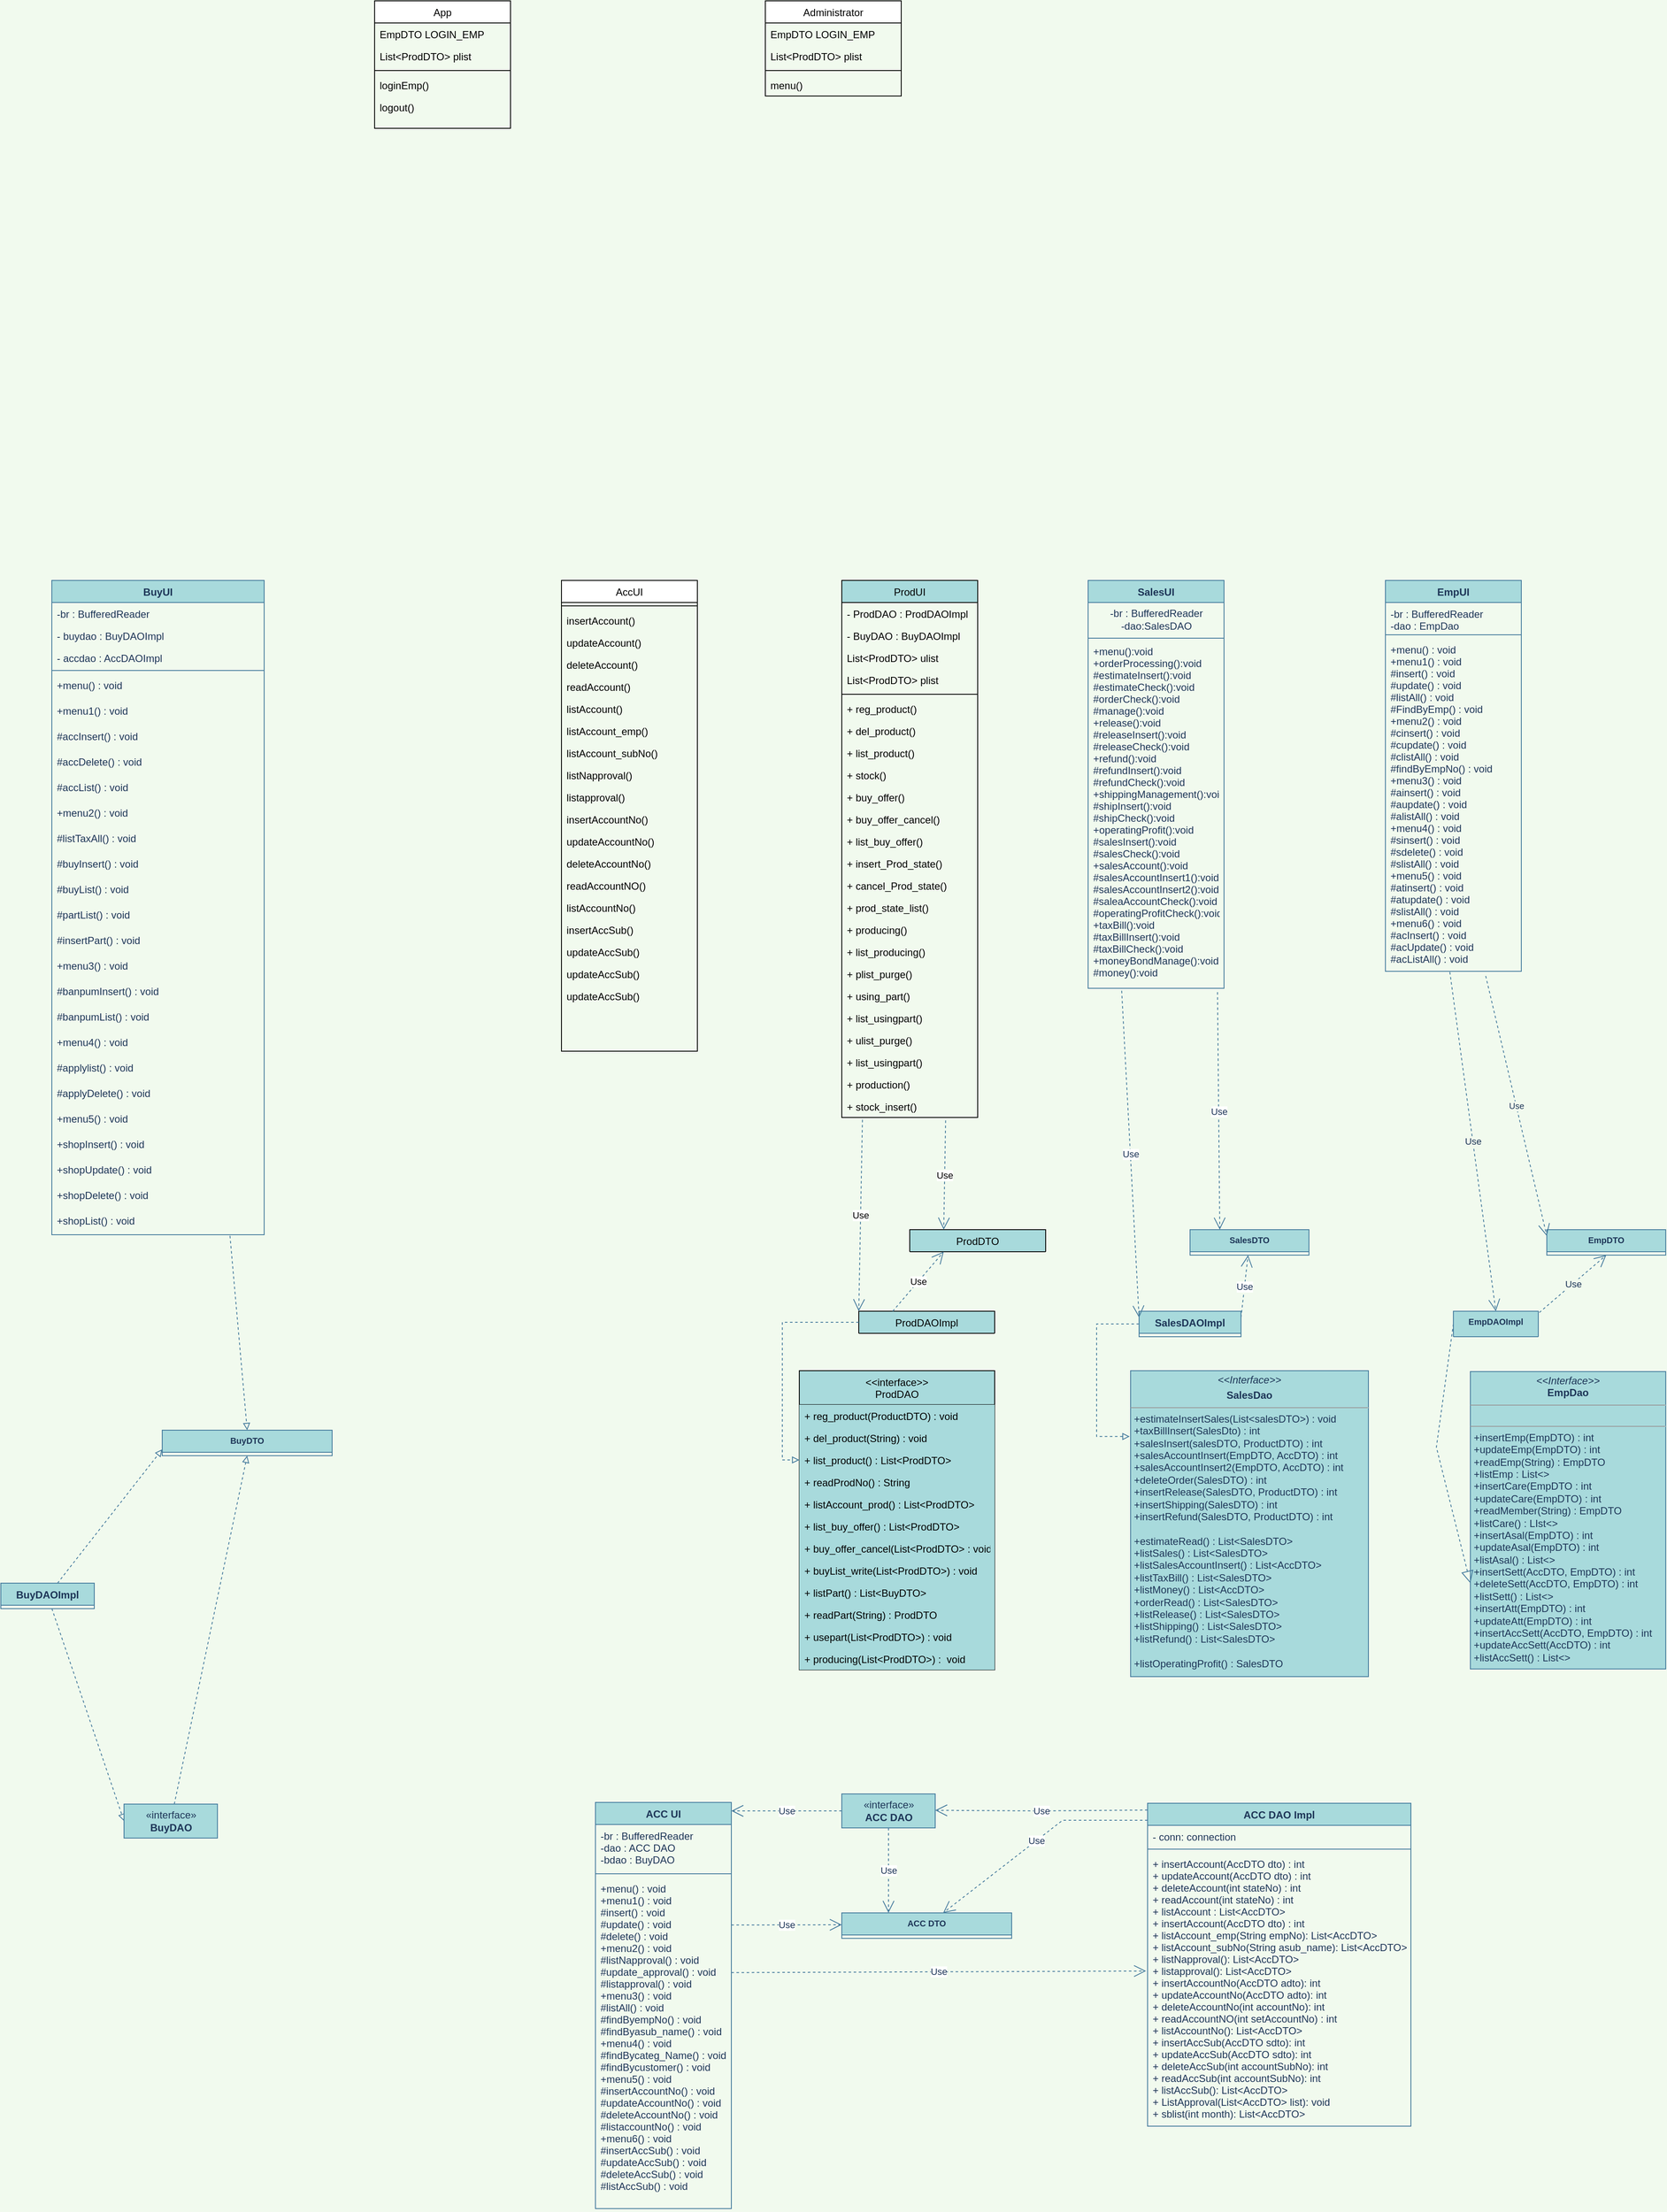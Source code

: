 <mxfile version="20.2.8" type="github" pages="2">
  <diagram id="R2lEEEUBdFMjLlhIrx00" name="Page-1">
    <mxGraphModel dx="3802" dy="636" grid="1" gridSize="10" guides="1" tooltips="1" connect="1" arrows="1" fold="1" page="1" pageScale="1" pageWidth="2336" pageHeight="1654" background="#F1FAEE" math="0" shadow="0" extFonts="Permanent Marker^https://fonts.googleapis.com/css?family=Permanent+Marker">
      <root>
        <mxCell id="0" />
        <mxCell id="1" parent="0" />
        <mxCell id="LlD2N6Lq6FNutBNXST0i-5" value="EmpDTO" style="swimlane;fontStyle=1;align=center;verticalAlign=top;childLayout=stackLayout;horizontal=1;startSize=26;horizontalStack=0;resizeParent=1;resizeParentMax=0;resizeLast=0;collapsible=1;marginBottom=0;fontSize=10;fillColor=#A8DADC;strokeColor=#457B9D;fontColor=#1D3557;" parent="1" vertex="1" collapsed="1">
          <mxGeometry x="1350" y="1654" width="140" height="30" as="geometry">
            <mxRectangle x="2140" y="550" width="160" height="1140" as="alternateBounds" />
          </mxGeometry>
        </mxCell>
        <mxCell id="LlD2N6Lq6FNutBNXST0i-6" value="-empNo : String       &#xa;-pwd : String&#xa;-tel : String               &#xa;-email : String&#xa;-addr : String           &#xa;-edu : String&#xa;-account : String      &#xa;-hire_class : String&#xa;-depNo : String        &#xa;-dep : String&#xa;-rankNo : String       &#xa;-rank : String&#xa;-carNo : String        &#xa;-cDiv : String&#xa;-car_date : String     &#xa;-cNote : String&#xa;-asalNo : String        &#xa;-sal_date : String&#xa;-asal : int                  &#xa;-settleNo : String&#xa;-sal : int                    &#xa;-tax : int    &#xa;-bonus : int             &#xa;-pay : int&#xa;-pay_date : String   &#xa;-attNo : String&#xa;-aDiv : String           &#xa; -sTime : String&#xa;-eTime : String         &#xa;-aNote : String" style="text;strokeColor=none;fillColor=none;align=left;verticalAlign=top;spacingLeft=4;spacingRight=4;overflow=hidden;rotatable=0;points=[[0,0.5],[1,0.5]];portConstraint=eastwest;fontSize=10;fontColor=#1D3557;" parent="LlD2N6Lq6FNutBNXST0i-5" vertex="1">
          <mxGeometry y="26" width="160" height="374" as="geometry" />
        </mxCell>
        <mxCell id="LlD2N6Lq6FNutBNXST0i-7" value="" style="line;strokeWidth=1;fillColor=none;align=left;verticalAlign=middle;spacingTop=-1;spacingLeft=3;spacingRight=3;rotatable=0;labelPosition=right;points=[];portConstraint=eastwest;fontSize=10;labelBackgroundColor=#F1FAEE;strokeColor=#457B9D;fontColor=#1D3557;" parent="LlD2N6Lq6FNutBNXST0i-5" vertex="1">
          <mxGeometry y="400" width="160" height="8" as="geometry" />
        </mxCell>
        <mxCell id="LlD2N6Lq6FNutBNXST0i-8" value="+getEmpNo() : String          &#xa;+setEmpNo(String) : void &#xa;+getPwd() : String              &#xa;+setPwd(String) : void&#xa;+getTel() : String                &#xa;+setTel(String) : void&#xa;+getEmail() : String            &#xa;+setEmail(String) : void&#xa;+getAddr() : String              &#xa;+setAddr(String) : void&#xa;+getEdu() : String                &#xa;+setEdu(String) : void&#xa;+getAccount() : String         &#xa;+setAccount(String) : void&#xa;+getHire_class() : String    &#xa;+setHire_class(String) : void&#xa;+getDepNo() : String          &#xa;+setDepNo(String) : void&#xa;+getDep() : String               &#xa;+setDep(String) : void&#xa;+getRankNo() : String        &#xa;+setRankNo(String) : void&#xa;+getRank() : String            &#xa;+setRank(String) : void&#xa;+getCarNo() : String           &#xa;+setCarNo(String) : void&#xa;+getcDiv() : String              &#xa;+setcDiv(String) : void&#xa;+getCar_date() : String      &#xa;+setCar_date(String) : void&#xa;+getcNote() : String            &#xa;+setcNote(String) : void&#xa;+getAsalNo() : String          &#xa;+setAsalNo(String) : void&#xa;+getSal_date() : String       &#xa;+setSal_date(String) : void&#xa;+getAsal() : int                    &#xa;+setAsal(int) : void&#xa;+getSettleNo() : String       &#xa;+setSettleNo(String) : void&#xa;+getSal() : int                     &#xa;+setSal(int) : void&#xa;+getTax() : int                    &#xa;+setTax(int) : void&#xa;+getBonus() : int                &#xa;+setBonus(int) : void&#xa;+getPay() : int                   &#xa;+setPay(int) : void&#xa;+getPay_date() : String     &#xa;+setPay_date(String) : void    &#xa;+getAttNo() : String           &#xa;+setAttNo(String) : void&#xa;+getaDiv() : String            &#xa;+setaDiv(String) : void&#xa;+getsTime() : String           &#xa;+setsTime(String) : void&#xa;+geteTime() : String           &#xa;+seteTime(String) : void&#xa;+getaNote() : String            &#xa;+setaNote(String) : void" style="text;strokeColor=none;fillColor=none;align=left;verticalAlign=top;spacingLeft=4;spacingRight=4;overflow=hidden;rotatable=0;points=[[0,0.5],[1,0.5]];portConstraint=eastwest;fontSize=10;fontColor=#1D3557;" parent="LlD2N6Lq6FNutBNXST0i-5" vertex="1">
          <mxGeometry y="408" width="160" height="732" as="geometry" />
        </mxCell>
        <mxCell id="LlD2N6Lq6FNutBNXST0i-9" value="EmpDAOImpl" style="swimlane;fontStyle=1;align=center;verticalAlign=top;childLayout=stackLayout;horizontal=1;startSize=30;horizontalStack=0;resizeParent=1;resizeParentMax=0;resizeLast=0;collapsible=1;marginBottom=0;fontSize=10;fillColor=#A8DADC;strokeColor=#457B9D;fontColor=#1D3557;" parent="1" vertex="1" collapsed="1">
          <mxGeometry x="1240" y="1750" width="100" height="30" as="geometry">
            <mxRectangle x="1860" y="820" width="220" height="340" as="alternateBounds" />
          </mxGeometry>
        </mxCell>
        <mxCell id="LlD2N6Lq6FNutBNXST0i-10" value="-conn : connection" style="text;strokeColor=none;fillColor=none;align=left;verticalAlign=top;spacingLeft=4;spacingRight=4;overflow=hidden;rotatable=0;points=[[0,0.5],[1,0.5]];portConstraint=eastwest;fontSize=12;fontColor=#1D3557;" parent="LlD2N6Lq6FNutBNXST0i-9" vertex="1">
          <mxGeometry y="26" width="220" height="26" as="geometry" />
        </mxCell>
        <mxCell id="LlD2N6Lq6FNutBNXST0i-11" value="" style="line;strokeWidth=1;fillColor=none;align=left;verticalAlign=middle;spacingTop=-1;spacingLeft=3;spacingRight=3;rotatable=0;labelPosition=right;points=[];portConstraint=eastwest;fontSize=10;labelBackgroundColor=#F1FAEE;strokeColor=#457B9D;fontColor=#1D3557;" parent="LlD2N6Lq6FNutBNXST0i-9" vertex="1">
          <mxGeometry y="52" width="220" height="8" as="geometry" />
        </mxCell>
        <mxCell id="LlD2N6Lq6FNutBNXST0i-12" value="+insertEmp(EmpDTO) : int&#xa;+updateEmp(EmpDTO) : int&#xa;+readEmp(String) : EmpDTO&#xa;+listEmp : List&lt;&gt;&#xa;+insertCare(EmpDTO : int&#xa;+updateCare(EmpDTO) : int&#xa;+readMember(String) : EmpDTO&#xa;+listCare() : LIst&lt;&gt;&#xa;+insertAsal(EmpDTO) : int&#xa;+updateAsal(EmpDTO) : int&#xa;+listAsal() : List&lt;&gt;&#xa;+insertSett(AccDTO, EmpDTO) : int&#xa;+deleteSett(AccDTO, EmpDTO) : int&#xa;+listSett() : List&lt;&gt;&#xa;+insertAtt(EmpDTO) : int&#xa;+updateAtt(EmpDTO) : int&#xa;+insertAccSett(AccDTO, EmpDTO) : int&#xa;+updateAccSett(AccDTO) : int&#xa;+listAccSett() : List&lt;&gt;" style="text;strokeColor=none;fillColor=none;align=left;verticalAlign=top;spacingLeft=4;spacingRight=4;overflow=hidden;rotatable=0;points=[[0,0.5],[1,0.5]];portConstraint=eastwest;fontSize=12;fontColor=#1D3557;" parent="LlD2N6Lq6FNutBNXST0i-9" vertex="1">
          <mxGeometry y="60" width="220" height="280" as="geometry" />
        </mxCell>
        <mxCell id="LlD2N6Lq6FNutBNXST0i-13" value="EmpUI" style="swimlane;fontStyle=1;align=center;verticalAlign=top;childLayout=stackLayout;horizontal=1;startSize=26;horizontalStack=0;resizeParent=1;resizeParentMax=0;resizeLast=0;collapsible=1;marginBottom=0;fontSize=12;fillColor=#A8DADC;strokeColor=#457B9D;fontColor=#1D3557;" parent="1" vertex="1">
          <mxGeometry x="1160" y="890" width="160" height="460" as="geometry">
            <mxRectangle x="1870" y="150" width="80" height="30" as="alternateBounds" />
          </mxGeometry>
        </mxCell>
        <mxCell id="LlD2N6Lq6FNutBNXST0i-14" value="-br : BufferedReader &#xa;-dao : EmpDao" style="text;strokeColor=none;fillColor=none;align=left;verticalAlign=top;spacingLeft=4;spacingRight=4;overflow=hidden;rotatable=0;points=[[0,0.5],[1,0.5]];portConstraint=eastwest;fontSize=12;fontColor=#1D3557;" parent="LlD2N6Lq6FNutBNXST0i-13" vertex="1">
          <mxGeometry y="26" width="160" height="34" as="geometry" />
        </mxCell>
        <mxCell id="LlD2N6Lq6FNutBNXST0i-15" value="" style="line;strokeWidth=1;fillColor=none;align=left;verticalAlign=middle;spacingTop=-1;spacingLeft=3;spacingRight=3;rotatable=0;labelPosition=right;points=[];portConstraint=eastwest;fontSize=12;labelBackgroundColor=#F1FAEE;strokeColor=#457B9D;fontColor=#1D3557;" parent="LlD2N6Lq6FNutBNXST0i-13" vertex="1">
          <mxGeometry y="60" width="160" height="8" as="geometry" />
        </mxCell>
        <mxCell id="LlD2N6Lq6FNutBNXST0i-16" value="+menu() : void&#xa;+menu1() : void&#xa;#insert() : void&#xa;#update() : void&#xa;#listAll() : void&#xa;#FindByEmp() : void&#xa;+menu2() : void&#xa;#cinsert() : void&#xa;#cupdate() : void&#xa;#clistAll() : void&#xa;#findByEmpNo() : void&#xa;+menu3() : void&#xa;#ainsert() : void&#xa;#aupdate() : void&#xa;#alistAll() : void&#xa;+menu4() : void&#xa;#sinsert() : void&#xa;#sdelete() : void&#xa;#slistAll() : void&#xa;+menu5() : void&#xa;#atinsert() : void&#xa;#atupdate() : void&#xa;#slistAll() : void&#xa;+menu6() : void&#xa;#acInsert() : void&#xa;#acUpdate() : void&#xa;#acListAll() : void" style="text;strokeColor=none;fillColor=none;align=left;verticalAlign=top;spacingLeft=4;spacingRight=4;overflow=hidden;rotatable=0;points=[[0,0.5],[1,0.5]];portConstraint=eastwest;fontSize=12;fontColor=#1D3557;" parent="LlD2N6Lq6FNutBNXST0i-13" vertex="1">
          <mxGeometry y="68" width="160" height="392" as="geometry" />
        </mxCell>
        <mxCell id="LlD2N6Lq6FNutBNXST0i-18" value="&lt;p style=&quot;margin:0px;margin-top:4px;text-align:center;&quot;&gt;&lt;i&gt;&amp;lt;&amp;lt;Interface&amp;gt;&amp;gt;&lt;/i&gt;&lt;br&gt;&lt;b&gt;EmpDao&lt;/b&gt;&lt;/p&gt;&lt;hr size=&quot;1&quot;&gt;&lt;p style=&quot;margin: 0px 0px 0px 4px; font-size: 10px;&quot;&gt;&lt;br&gt;&lt;/p&gt;&lt;hr size=&quot;1&quot;&gt;&lt;p style=&quot;margin:0px;margin-left:4px;&quot;&gt;+insertEmp(EmpDTO) : int&lt;br style=&quot;padding: 0px; margin: 0px;&quot;&gt;+updateEmp(EmpDTO) : int&lt;br style=&quot;padding: 0px; margin: 0px;&quot;&gt;+readEmp(String) : EmpDTO&lt;br style=&quot;padding: 0px; margin: 0px;&quot;&gt;+listEmp : List&amp;lt;&amp;gt;&lt;br style=&quot;padding: 0px; margin: 0px;&quot;&gt;+insertCare(EmpDTO : int&lt;br style=&quot;padding: 0px; margin: 0px;&quot;&gt;+updateCare(EmpDTO) : int&lt;br style=&quot;padding: 0px; margin: 0px;&quot;&gt;+readMember(String) : EmpDTO&lt;br style=&quot;padding: 0px; margin: 0px;&quot;&gt;+listCare() : LIst&amp;lt;&amp;gt;&lt;br style=&quot;padding: 0px; margin: 0px;&quot;&gt;+insertAsal(EmpDTO) : int&lt;br style=&quot;padding: 0px; margin: 0px;&quot;&gt;+updateAsal(EmpDTO) : int&lt;br style=&quot;padding: 0px; margin: 0px;&quot;&gt;+listAsal() : List&amp;lt;&amp;gt;&lt;br style=&quot;padding: 0px; margin: 0px;&quot;&gt;+insertSett(AccDTO, EmpDTO) : int&lt;br style=&quot;padding: 0px; margin: 0px;&quot;&gt;+deleteSett(AccDTO, EmpDTO) : int&lt;br style=&quot;padding: 0px; margin: 0px;&quot;&gt;+listSett() : List&amp;lt;&amp;gt;&lt;br style=&quot;padding: 0px; margin: 0px;&quot;&gt;+insertAtt(EmpDTO) : int&lt;br style=&quot;padding: 0px; margin: 0px;&quot;&gt;+updateAtt(EmpDTO) : int&lt;br style=&quot;padding: 0px; margin: 0px;&quot;&gt;+insertAccSett(AccDTO, EmpDTO) : int&lt;br style=&quot;padding: 0px; margin: 0px;&quot;&gt;+updateAccSett(AccDTO) : int&lt;br style=&quot;padding: 0px; margin: 0px;&quot;&gt;+listAccSett() : List&amp;lt;&amp;gt;&lt;/p&gt;&lt;div style=&quot;padding: 0px; margin: 0px;&quot;&gt;&lt;br style=&quot;padding: 0px; margin: 0px;&quot;&gt;&lt;/div&gt;" style="verticalAlign=top;align=left;overflow=fill;fontSize=12;fontFamily=Helvetica;html=1;fillColor=#A8DADC;strokeColor=#457B9D;fontColor=#1D3557;" parent="1" vertex="1">
          <mxGeometry x="1260" y="1821" width="230" height="350" as="geometry" />
        </mxCell>
        <mxCell id="LlD2N6Lq6FNutBNXST0i-19" value="" style="endArrow=block;dashed=1;endFill=0;endSize=12;html=1;rounded=0;fontSize=10;exitX=0;exitY=0.5;exitDx=0;exitDy=0;labelBackgroundColor=#F1FAEE;strokeColor=#457B9D;fontColor=#1D3557;" parent="1" source="LlD2N6Lq6FNutBNXST0i-9" edge="1">
          <mxGeometry width="160" relative="1" as="geometry">
            <mxPoint x="1396.3" y="482" as="sourcePoint" />
            <mxPoint x="1260" y="2070" as="targetPoint" />
            <Array as="points">
              <mxPoint x="1220" y="1910" />
            </Array>
          </mxGeometry>
        </mxCell>
        <mxCell id="LlD2N6Lq6FNutBNXST0i-21" value="Use" style="endArrow=open;endSize=12;dashed=1;html=1;rounded=0;fontSize=10;entryX=0;entryY=0.25;entryDx=0;entryDy=0;labelBackgroundColor=#F1FAEE;strokeColor=#457B9D;fontColor=#1D3557;exitX=0.738;exitY=1.014;exitDx=0;exitDy=0;exitPerimeter=0;" parent="1" source="LlD2N6Lq6FNutBNXST0i-16" target="LlD2N6Lq6FNutBNXST0i-5" edge="1">
          <mxGeometry width="160" relative="1" as="geometry">
            <mxPoint x="1230" y="1330" as="sourcePoint" />
            <mxPoint x="1732.66" y="1000.21" as="targetPoint" />
          </mxGeometry>
        </mxCell>
        <mxCell id="yPC-osZncgzYf9NU8Rpq-1" value="Use" style="endArrow=open;endSize=12;dashed=1;html=1;rounded=0;exitX=1.012;exitY=0.051;exitDx=0;exitDy=0;exitPerimeter=0;labelBackgroundColor=#F1FAEE;strokeColor=#457B9D;fontColor=#1D3557;entryX=0.5;entryY=1;entryDx=0;entryDy=0;" parent="1" source="LlD2N6Lq6FNutBNXST0i-9" target="LlD2N6Lq6FNutBNXST0i-5" edge="1">
          <mxGeometry width="160" relative="1" as="geometry">
            <mxPoint x="1486.3" y="580" as="sourcePoint" />
            <mxPoint x="1789.998" y="790" as="targetPoint" />
          </mxGeometry>
        </mxCell>
        <mxCell id="yPC-osZncgzYf9NU8Rpq-2" value="Use" style="endArrow=open;endSize=12;dashed=1;html=1;rounded=0;entryX=0.5;entryY=0;entryDx=0;entryDy=0;exitX=0.474;exitY=1.002;exitDx=0;exitDy=0;exitPerimeter=0;labelBackgroundColor=#F1FAEE;strokeColor=#457B9D;fontColor=#1D3557;" parent="1" source="LlD2N6Lq6FNutBNXST0i-16" target="LlD2N6Lq6FNutBNXST0i-9" edge="1">
          <mxGeometry width="160" relative="1" as="geometry">
            <mxPoint x="1426.3" y="1000" as="sourcePoint" />
            <mxPoint x="1586.3" y="1000" as="targetPoint" />
          </mxGeometry>
        </mxCell>
        <mxCell id="nXDKSg3uLK1_ugnHNtTV-3" value="BuyDTO" style="swimlane;fontStyle=1;align=center;verticalAlign=top;childLayout=stackLayout;horizontal=1;startSize=26;horizontalStack=0;resizeParent=1;resizeParentMax=0;resizeLast=0;collapsible=1;marginBottom=0;fontSize=10;fillColor=#A8DADC;strokeColor=#457B9D;fontColor=#1D3557;" parent="1" vertex="1" collapsed="1">
          <mxGeometry x="-280" y="1890" width="200" height="30" as="geometry">
            <mxRectangle x="710" y="1120" width="160" height="1550" as="alternateBounds" />
          </mxGeometry>
        </mxCell>
        <mxCell id="nXDKSg3uLK1_ugnHNtTV-4" value="-buy_No: String       &#xa;-stateNo: int&#xa;-buy_Date: String      &#xa;-buy_qty : int&#xa;-buy_price: int&#xa;-accountSubNo: String&#xa;-empNo : String&#xa;-ban_No : String&#xa;-ban_Date : String&#xa;-ban_qty : int&#xa;-ban_Finish : String&#xa;-ban_Memo : String&#xa;-shop_No : String&#xa;-shop_Num : String&#xa;-shop_Name : String&#xa;-shop_Boss : String&#xa;-shop_Tel : String&#xa;-shop_Post : String&#xa;-shop_addr : String&#xa;-shop_Reg : String&#xa;-partNo : String&#xa;-part_name : String&#xa;-part_price : int&#xa;-part_stock : int&#xa;-btb_No : String&#xa;-btb_con : String&#xa;-btb_total : int&#xa;-btb_misu : int&#xa;-btb_tax : int&#xa;-partOfferNo : int&#xa;-qty : int&#xa;-offer_date : String&#xa;" style="text;strokeColor=none;fillColor=none;align=left;verticalAlign=top;spacingLeft=4;spacingRight=4;overflow=hidden;rotatable=0;points=[[0,0.5],[1,0.5]];portConstraint=eastwest;fontSize=10;fontColor=#1D3557;" parent="nXDKSg3uLK1_ugnHNtTV-3" vertex="1">
          <mxGeometry y="26" width="160" height="394" as="geometry" />
        </mxCell>
        <mxCell id="nXDKSg3uLK1_ugnHNtTV-5" value="" style="line;strokeWidth=1;fillColor=none;align=left;verticalAlign=middle;spacingTop=-1;spacingLeft=3;spacingRight=3;rotatable=0;labelPosition=right;points=[];portConstraint=eastwest;fontSize=10;labelBackgroundColor=#F1FAEE;strokeColor=#457B9D;fontColor=#1D3557;" parent="nXDKSg3uLK1_ugnHNtTV-3" vertex="1">
          <mxGeometry y="420" width="160" height="8" as="geometry" />
        </mxCell>
        <mxCell id="nXDKSg3uLK1_ugnHNtTV-6" value="+getBtb_No() : String          &#xa;+setBtb_No(String) : void &#xa;&#xa;+getBtb_con() : String              &#xa;+setBtb_con(String) : void&#xa;&#xa;+getBtb_total() : int&#xa;+setBtb_total(int) : void&#xa;&#xa;+getBtb_misu() : int&#xa;+setBtb_misu(int) : void&#xa;&#xa;+getPartOfferNo() : int              &#xa;+setPartOfferNo(int) : void&#xa;&#xa;+getQty() : int&#xa;+setQty(int) : void&#xa;&#xa;+getOffer_date() : String         &#xa;+setOffer_date(String) : void&#xa;&#xa;+getBuy_No() : String    &#xa;+setBuy_No(String) : void&#xa;&#xa;+getStateNo() : int&#xa;+setStateNo(int) : void&#xa;&#xa;+getBuy_Date() : String               &#xa;+setBuy_Date(String) : void&#xa;&#xa;+getBuy_qty() : int&#xa;+setBuy_qty(int) : void&#xa;&#xa;+getBuy_price() : int&#xa;+setBuy_price(int) : void&#xa;&#xa;+getBan_No() : String           &#xa;+setBan_No(String) : void&#xa;&#xa;+getBan_Date() : String              &#xa;+setBan_Date(String) : void&#xa;&#xa;+getBan_qty() : int&#xa;+setBan_qty(int) : void&#xa;&#xa;+getBan_Finish() : String            &#xa;+setBan_Finish(String) : void&#xa;&#xa;+getBan_Memo() : String          &#xa;+setBan_Memo(String) : void&#xa;&#xa;+getShop_No() : String       &#xa;+setShop_No(String) : void&#xa;&#xa;+getShop_Num() : String&#xa;+setShop_Num(String) : void&#xa;&#xa;+getShop_Name() : String       &#xa;+setShop_Name(String) : void&#xa;&#xa;+getShop_Boss() : String&#xa;+setShop_Boss(String) : void&#xa;&#xa;+getShop_Tel() : String&#xa;+setShop_Tel(String) : void&#xa;&#xa;+getShop_Post() : String&#xa;+setShop_Post(String) : void&#xa;&#xa;+getShop_addr() : String&#xa;+setShop_addr(String) : void&#xa;&#xa;+getShop_Reg() : String     &#xa;+setShop_Reg(String) : void&#xa;    &#xa;+getPartNo() : String           &#xa;+setPartNo(String) : void&#xa;&#xa;+getPart_name() : String            &#xa;+setPart_name(String) : void&#xa;&#xa;+getPart_price() : int&#xa;+setPart_price(int) : void&#xa;&#xa;+getPart_stock() : int&#xa;+setPart_stock(int) : void&#xa;&#xa;+getEmpNo() : String            &#xa;+setEmpNo(String) : void&#xa;&#xa;+getBtb_tax() : int&#xa;+setBtb_tax(int) : void" style="text;strokeColor=none;fillColor=none;align=left;verticalAlign=top;spacingLeft=4;spacingRight=4;overflow=hidden;rotatable=0;points=[[0,0.5],[1,0.5]];portConstraint=eastwest;fontSize=10;fontColor=#1D3557;" parent="nXDKSg3uLK1_ugnHNtTV-3" vertex="1">
          <mxGeometry y="428" width="160" height="1122" as="geometry" />
        </mxCell>
        <mxCell id="nXDKSg3uLK1_ugnHNtTV-60" style="rounded=0;orthogonalLoop=1;jettySize=auto;html=1;entryX=0;entryY=0.5;entryDx=0;entryDy=0;endArrow=block;endFill=0;startArrow=none;startFill=0;dashed=1;labelBackgroundColor=#F1FAEE;strokeColor=#457B9D;fontColor=#1D3557;" parent="1" source="nXDKSg3uLK1_ugnHNtTV-16" target="nXDKSg3uLK1_ugnHNtTV-59" edge="1">
          <mxGeometry relative="1" as="geometry" />
        </mxCell>
        <mxCell id="nXDKSg3uLK1_ugnHNtTV-62" style="edgeStyle=none;rounded=0;orthogonalLoop=1;jettySize=auto;html=1;entryX=0;entryY=0.75;entryDx=0;entryDy=0;dashed=1;startArrow=none;startFill=0;endArrow=block;endFill=0;labelBackgroundColor=#F1FAEE;strokeColor=#457B9D;fontColor=#1D3557;" parent="1" source="nXDKSg3uLK1_ugnHNtTV-16" target="nXDKSg3uLK1_ugnHNtTV-3" edge="1">
          <mxGeometry relative="1" as="geometry" />
        </mxCell>
        <mxCell id="nXDKSg3uLK1_ugnHNtTV-16" value="BuyDAOImpl" style="swimlane;fontStyle=1;align=center;verticalAlign=top;childLayout=stackLayout;horizontal=1;startSize=26;horizontalStack=0;resizeParent=1;resizeParentMax=0;resizeLast=0;collapsible=1;marginBottom=0;fillColor=#A8DADC;strokeColor=#457B9D;fontColor=#1D3557;" parent="1" vertex="1" collapsed="1">
          <mxGeometry x="-470" y="2070" width="110" height="30" as="geometry">
            <mxRectangle x="-770" y="1940" width="250" height="570" as="alternateBounds" />
          </mxGeometry>
        </mxCell>
        <mxCell id="nXDKSg3uLK1_ugnHNtTV-17" value="- buydao : BuyDAOImpl" style="text;strokeColor=none;fillColor=none;align=left;verticalAlign=top;spacingLeft=4;spacingRight=4;overflow=hidden;rotatable=0;points=[[0,0.5],[1,0.5]];portConstraint=eastwest;fontColor=#1D3557;" parent="nXDKSg3uLK1_ugnHNtTV-16" vertex="1">
          <mxGeometry y="26" width="250" height="26" as="geometry" />
        </mxCell>
        <mxCell id="nXDKSg3uLK1_ugnHNtTV-18" value="" style="line;strokeWidth=1;fillColor=none;align=left;verticalAlign=middle;spacingTop=-1;spacingLeft=3;spacingRight=3;rotatable=0;labelPosition=right;points=[];portConstraint=eastwest;labelBackgroundColor=#F1FAEE;strokeColor=#457B9D;fontColor=#1D3557;" parent="nXDKSg3uLK1_ugnHNtTV-16" vertex="1">
          <mxGeometry y="52" width="250" height="8" as="geometry" />
        </mxCell>
        <mxCell id="nXDKSg3uLK1_ugnHNtTV-23" value="-BuyDAOImpl()" style="text;strokeColor=none;fillColor=none;align=left;verticalAlign=top;spacingLeft=4;spacingRight=4;overflow=hidden;rotatable=0;points=[[0,0.5],[1,0.5]];portConstraint=eastwest;fontColor=#1D3557;" parent="nXDKSg3uLK1_ugnHNtTV-16" vertex="1">
          <mxGeometry y="60" width="250" height="30" as="geometry" />
        </mxCell>
        <mxCell id="nXDKSg3uLK1_ugnHNtTV-29" value="+insertShop (buydto) : int" style="text;strokeColor=none;fillColor=none;align=left;verticalAlign=top;spacingLeft=4;spacingRight=4;overflow=hidden;rotatable=0;points=[[0,0.5],[1,0.5]];portConstraint=eastwest;fontColor=#1D3557;" parent="nXDKSg3uLK1_ugnHNtTV-16" vertex="1">
          <mxGeometry y="90" width="250" height="30" as="geometry" />
        </mxCell>
        <mxCell id="nXDKSg3uLK1_ugnHNtTV-28" value="+updateShop (buydto) : int" style="text;strokeColor=none;fillColor=none;align=left;verticalAlign=top;spacingLeft=4;spacingRight=4;overflow=hidden;rotatable=0;points=[[0,0.5],[1,0.5]];portConstraint=eastwest;fontColor=#1D3557;" parent="nXDKSg3uLK1_ugnHNtTV-16" vertex="1">
          <mxGeometry y="120" width="250" height="30" as="geometry" />
        </mxCell>
        <mxCell id="nXDKSg3uLK1_ugnHNtTV-27" value="+deleteShop (buydto) : int" style="text;strokeColor=none;fillColor=none;align=left;verticalAlign=top;spacingLeft=4;spacingRight=4;overflow=hidden;rotatable=0;points=[[0,0.5],[1,0.5]];portConstraint=eastwest;fontColor=#1D3557;" parent="nXDKSg3uLK1_ugnHNtTV-16" vertex="1">
          <mxGeometry y="150" width="250" height="30" as="geometry" />
        </mxCell>
        <mxCell id="nXDKSg3uLK1_ugnHNtTV-26" value="+listShop () : List&lt;BuyDTO&gt;" style="text;strokeColor=none;fillColor=none;align=left;verticalAlign=top;spacingLeft=4;spacingRight=4;overflow=hidden;rotatable=0;points=[[0,0.5],[1,0.5]];portConstraint=eastwest;fontColor=#1D3557;" parent="nXDKSg3uLK1_ugnHNtTV-16" vertex="1">
          <mxGeometry y="180" width="250" height="30" as="geometry" />
        </mxCell>
        <mxCell id="nXDKSg3uLK1_ugnHNtTV-25" value="+insertBuy (buydto) : int" style="text;strokeColor=none;fillColor=none;align=left;verticalAlign=top;spacingLeft=4;spacingRight=4;overflow=hidden;rotatable=0;points=[[0,0.5],[1,0.5]];portConstraint=eastwest;fontColor=#1D3557;" parent="nXDKSg3uLK1_ugnHNtTV-16" vertex="1">
          <mxGeometry y="210" width="250" height="30" as="geometry" />
        </mxCell>
        <mxCell id="nXDKSg3uLK1_ugnHNtTV-24" value="+listBuy() : List&lt;BuyDTO&gt;" style="text;strokeColor=none;fillColor=none;align=left;verticalAlign=top;spacingLeft=4;spacingRight=4;overflow=hidden;rotatable=0;points=[[0,0.5],[1,0.5]];portConstraint=eastwest;fontColor=#1D3557;" parent="nXDKSg3uLK1_ugnHNtTV-16" vertex="1">
          <mxGeometry y="240" width="250" height="30" as="geometry" />
        </mxCell>
        <mxCell id="nXDKSg3uLK1_ugnHNtTV-30" value="+partlistAll(String partNo) : List&lt;BuyDTO&gt;" style="text;strokeColor=none;fillColor=none;align=left;verticalAlign=top;spacingLeft=4;spacingRight=4;overflow=hidden;rotatable=0;points=[[0,0.5],[1,0.5]];portConstraint=eastwest;fontColor=#1D3557;" parent="nXDKSg3uLK1_ugnHNtTV-16" vertex="1">
          <mxGeometry y="270" width="250" height="30" as="geometry" />
        </mxCell>
        <mxCell id="nXDKSg3uLK1_ugnHNtTV-36" value="+insertPart(buydto) : int" style="text;strokeColor=none;fillColor=none;align=left;verticalAlign=top;spacingLeft=4;spacingRight=4;overflow=hidden;rotatable=0;points=[[0,0.5],[1,0.5]];portConstraint=eastwest;fontColor=#1D3557;" parent="nXDKSg3uLK1_ugnHNtTV-16" vertex="1">
          <mxGeometry y="300" width="250" height="30" as="geometry" />
        </mxCell>
        <mxCell id="nXDKSg3uLK1_ugnHNtTV-35" value="+searchBuyState(buydto) : int" style="text;strokeColor=none;fillColor=none;align=left;verticalAlign=top;spacingLeft=4;spacingRight=4;overflow=hidden;rotatable=0;points=[[0,0.5],[1,0.5]];portConstraint=eastwest;fontColor=#1D3557;" parent="nXDKSg3uLK1_ugnHNtTV-16" vertex="1">
          <mxGeometry y="330" width="250" height="30" as="geometry" />
        </mxCell>
        <mxCell id="nXDKSg3uLK1_ugnHNtTV-34" value="+insertAccBuy(accdto, empdto) : int" style="text;strokeColor=none;fillColor=none;align=left;verticalAlign=top;spacingLeft=4;spacingRight=4;overflow=hidden;rotatable=0;points=[[0,0.5],[1,0.5]];portConstraint=eastwest;fontColor=#1D3557;" parent="nXDKSg3uLK1_ugnHNtTV-16" vertex="1">
          <mxGeometry y="360" width="250" height="30" as="geometry" />
        </mxCell>
        <mxCell id="nXDKSg3uLK1_ugnHNtTV-33" value="+deleteAccBuy(accdto) : int" style="text;strokeColor=none;fillColor=none;align=left;verticalAlign=top;spacingLeft=4;spacingRight=4;overflow=hidden;rotatable=0;points=[[0,0.5],[1,0.5]];portConstraint=eastwest;fontColor=#1D3557;" parent="nXDKSg3uLK1_ugnHNtTV-16" vertex="1">
          <mxGeometry y="390" width="250" height="30" as="geometry" />
        </mxCell>
        <mxCell id="nXDKSg3uLK1_ugnHNtTV-32" value="+listAccBuy() : List&lt;AccDTO&gt;" style="text;strokeColor=none;fillColor=none;align=left;verticalAlign=top;spacingLeft=4;spacingRight=4;overflow=hidden;rotatable=0;points=[[0,0.5],[1,0.5]];portConstraint=eastwest;fontColor=#1D3557;" parent="nXDKSg3uLK1_ugnHNtTV-16" vertex="1">
          <mxGeometry y="420" width="250" height="30" as="geometry" />
        </mxCell>
        <mxCell id="nXDKSg3uLK1_ugnHNtTV-31" value="+insertBanpum(buydto) : int" style="text;strokeColor=none;fillColor=none;align=left;verticalAlign=top;spacingLeft=4;spacingRight=4;overflow=hidden;rotatable=0;points=[[0,0.5],[1,0.5]];portConstraint=eastwest;fontColor=#1D3557;" parent="nXDKSg3uLK1_ugnHNtTV-16" vertex="1">
          <mxGeometry y="450" width="250" height="30" as="geometry" />
        </mxCell>
        <mxCell id="nXDKSg3uLK1_ugnHNtTV-37" value="+applyList() : List&lt;BuyDTO&gt;" style="text;strokeColor=none;fillColor=none;align=left;verticalAlign=top;spacingLeft=4;spacingRight=4;overflow=hidden;rotatable=0;points=[[0,0.5],[1,0.5]];portConstraint=eastwest;fontColor=#1D3557;" parent="nXDKSg3uLK1_ugnHNtTV-16" vertex="1">
          <mxGeometry y="480" width="250" height="30" as="geometry" />
        </mxCell>
        <mxCell id="nXDKSg3uLK1_ugnHNtTV-38" value="+deleteApply(buydto) : int" style="text;strokeColor=none;fillColor=none;align=left;verticalAlign=top;spacingLeft=4;spacingRight=4;overflow=hidden;rotatable=0;points=[[0,0.5],[1,0.5]];portConstraint=eastwest;fontColor=#1D3557;" parent="nXDKSg3uLK1_ugnHNtTV-16" vertex="1">
          <mxGeometry y="510" width="250" height="30" as="geometry" />
        </mxCell>
        <mxCell id="nXDKSg3uLK1_ugnHNtTV-22" value="+listBuyTaxBill()(buydto) : List&lt;BuyDTO&gt;" style="text;strokeColor=none;fillColor=none;align=left;verticalAlign=top;spacingLeft=4;spacingRight=4;overflow=hidden;rotatable=0;points=[[0,0.5],[1,0.5]];portConstraint=eastwest;fontColor=#1D3557;" parent="nXDKSg3uLK1_ugnHNtTV-16" vertex="1">
          <mxGeometry y="540" width="250" height="30" as="geometry" />
        </mxCell>
        <mxCell id="nXDKSg3uLK1_ugnHNtTV-75" style="edgeStyle=none;rounded=0;orthogonalLoop=1;jettySize=auto;html=1;dashed=1;startArrow=none;startFill=0;endArrow=block;endFill=0;labelBackgroundColor=#F1FAEE;strokeColor=#457B9D;fontColor=#1D3557;exitX=0.839;exitY=1.042;exitDx=0;exitDy=0;exitPerimeter=0;entryX=0.5;entryY=0;entryDx=0;entryDy=0;" parent="1" source="nXDKSg3uLK1_ugnHNtTV-71" target="nXDKSg3uLK1_ugnHNtTV-3" edge="1">
          <mxGeometry relative="1" as="geometry">
            <mxPoint x="-180" y="1880" as="targetPoint" />
          </mxGeometry>
        </mxCell>
        <mxCell id="nXDKSg3uLK1_ugnHNtTV-39" value="BuyUI" style="swimlane;fontStyle=1;align=center;verticalAlign=top;childLayout=stackLayout;horizontal=1;startSize=26;horizontalStack=0;resizeParent=1;resizeParentMax=0;resizeLast=0;collapsible=1;marginBottom=0;fillColor=#A8DADC;strokeColor=#457B9D;fontColor=#1D3557;" parent="1" vertex="1">
          <mxGeometry x="-410" y="890" width="250" height="770" as="geometry" />
        </mxCell>
        <mxCell id="nXDKSg3uLK1_ugnHNtTV-40" value="-br : BufferedReader" style="text;strokeColor=none;fillColor=none;align=left;verticalAlign=top;spacingLeft=4;spacingRight=4;overflow=hidden;rotatable=0;points=[[0,0.5],[1,0.5]];portConstraint=eastwest;fontColor=#1D3557;" parent="nXDKSg3uLK1_ugnHNtTV-39" vertex="1">
          <mxGeometry y="26" width="250" height="26" as="geometry" />
        </mxCell>
        <mxCell id="nXDKSg3uLK1_ugnHNtTV-64" value="- buydao : BuyDAOImpl" style="text;strokeColor=none;fillColor=none;align=left;verticalAlign=top;spacingLeft=4;spacingRight=4;overflow=hidden;rotatable=0;points=[[0,0.5],[1,0.5]];portConstraint=eastwest;fontColor=#1D3557;" parent="nXDKSg3uLK1_ugnHNtTV-39" vertex="1">
          <mxGeometry y="52" width="250" height="26" as="geometry" />
        </mxCell>
        <mxCell id="nXDKSg3uLK1_ugnHNtTV-65" value="- accdao : AccDAOImpl" style="text;strokeColor=none;fillColor=none;align=left;verticalAlign=top;spacingLeft=4;spacingRight=4;overflow=hidden;rotatable=0;points=[[0,0.5],[1,0.5]];portConstraint=eastwest;fontColor=#1D3557;" parent="nXDKSg3uLK1_ugnHNtTV-39" vertex="1">
          <mxGeometry y="78" width="250" height="24" as="geometry" />
        </mxCell>
        <mxCell id="nXDKSg3uLK1_ugnHNtTV-41" value="" style="line;strokeWidth=1;fillColor=none;align=left;verticalAlign=middle;spacingTop=-1;spacingLeft=3;spacingRight=3;rotatable=0;labelPosition=right;points=[];portConstraint=eastwest;labelBackgroundColor=#F1FAEE;strokeColor=#457B9D;fontColor=#1D3557;" parent="nXDKSg3uLK1_ugnHNtTV-39" vertex="1">
          <mxGeometry y="102" width="250" height="8" as="geometry" />
        </mxCell>
        <mxCell id="nXDKSg3uLK1_ugnHNtTV-42" value="+menu() : void" style="text;strokeColor=none;fillColor=none;align=left;verticalAlign=top;spacingLeft=4;spacingRight=4;overflow=hidden;rotatable=0;points=[[0,0.5],[1,0.5]];portConstraint=eastwest;fontColor=#1D3557;" parent="nXDKSg3uLK1_ugnHNtTV-39" vertex="1">
          <mxGeometry y="110" width="250" height="30" as="geometry" />
        </mxCell>
        <mxCell id="nXDKSg3uLK1_ugnHNtTV-43" value="+menu1() : void" style="text;strokeColor=none;fillColor=none;align=left;verticalAlign=top;spacingLeft=4;spacingRight=4;overflow=hidden;rotatable=0;points=[[0,0.5],[1,0.5]];portConstraint=eastwest;fontColor=#1D3557;" parent="nXDKSg3uLK1_ugnHNtTV-39" vertex="1">
          <mxGeometry y="140" width="250" height="30" as="geometry" />
        </mxCell>
        <mxCell id="nXDKSg3uLK1_ugnHNtTV-44" value="#accInsert() : void" style="text;strokeColor=none;fillColor=none;align=left;verticalAlign=top;spacingLeft=4;spacingRight=4;overflow=hidden;rotatable=0;points=[[0,0.5],[1,0.5]];portConstraint=eastwest;fontColor=#1D3557;" parent="nXDKSg3uLK1_ugnHNtTV-39" vertex="1">
          <mxGeometry y="170" width="250" height="30" as="geometry" />
        </mxCell>
        <mxCell id="nXDKSg3uLK1_ugnHNtTV-45" value="#accDelete() : void" style="text;strokeColor=none;fillColor=none;align=left;verticalAlign=top;spacingLeft=4;spacingRight=4;overflow=hidden;rotatable=0;points=[[0,0.5],[1,0.5]];portConstraint=eastwest;fontColor=#1D3557;" parent="nXDKSg3uLK1_ugnHNtTV-39" vertex="1">
          <mxGeometry y="200" width="250" height="30" as="geometry" />
        </mxCell>
        <mxCell id="nXDKSg3uLK1_ugnHNtTV-46" value="#accList() : void" style="text;strokeColor=none;fillColor=none;align=left;verticalAlign=top;spacingLeft=4;spacingRight=4;overflow=hidden;rotatable=0;points=[[0,0.5],[1,0.5]];portConstraint=eastwest;fontColor=#1D3557;" parent="nXDKSg3uLK1_ugnHNtTV-39" vertex="1">
          <mxGeometry y="230" width="250" height="30" as="geometry" />
        </mxCell>
        <mxCell id="nXDKSg3uLK1_ugnHNtTV-47" value="+menu2() : void" style="text;strokeColor=none;fillColor=none;align=left;verticalAlign=top;spacingLeft=4;spacingRight=4;overflow=hidden;rotatable=0;points=[[0,0.5],[1,0.5]];portConstraint=eastwest;fontColor=#1D3557;" parent="nXDKSg3uLK1_ugnHNtTV-39" vertex="1">
          <mxGeometry y="260" width="250" height="30" as="geometry" />
        </mxCell>
        <mxCell id="nXDKSg3uLK1_ugnHNtTV-48" value="#listTaxAll() : void" style="text;strokeColor=none;fillColor=none;align=left;verticalAlign=top;spacingLeft=4;spacingRight=4;overflow=hidden;rotatable=0;points=[[0,0.5],[1,0.5]];portConstraint=eastwest;fontColor=#1D3557;" parent="nXDKSg3uLK1_ugnHNtTV-39" vertex="1">
          <mxGeometry y="290" width="250" height="30" as="geometry" />
        </mxCell>
        <mxCell id="nXDKSg3uLK1_ugnHNtTV-49" value="#buyInsert() : void" style="text;strokeColor=none;fillColor=none;align=left;verticalAlign=top;spacingLeft=4;spacingRight=4;overflow=hidden;rotatable=0;points=[[0,0.5],[1,0.5]];portConstraint=eastwest;fontColor=#1D3557;" parent="nXDKSg3uLK1_ugnHNtTV-39" vertex="1">
          <mxGeometry y="320" width="250" height="30" as="geometry" />
        </mxCell>
        <mxCell id="nXDKSg3uLK1_ugnHNtTV-50" value="#buyList() : void" style="text;strokeColor=none;fillColor=none;align=left;verticalAlign=top;spacingLeft=4;spacingRight=4;overflow=hidden;rotatable=0;points=[[0,0.5],[1,0.5]];portConstraint=eastwest;fontColor=#1D3557;" parent="nXDKSg3uLK1_ugnHNtTV-39" vertex="1">
          <mxGeometry y="350" width="250" height="30" as="geometry" />
        </mxCell>
        <mxCell id="nXDKSg3uLK1_ugnHNtTV-51" value="#partList() : void" style="text;strokeColor=none;fillColor=none;align=left;verticalAlign=top;spacingLeft=4;spacingRight=4;overflow=hidden;rotatable=0;points=[[0,0.5],[1,0.5]];portConstraint=eastwest;fontColor=#1D3557;" parent="nXDKSg3uLK1_ugnHNtTV-39" vertex="1">
          <mxGeometry y="380" width="250" height="30" as="geometry" />
        </mxCell>
        <mxCell id="nXDKSg3uLK1_ugnHNtTV-52" value="#insertPart() : void" style="text;strokeColor=none;fillColor=none;align=left;verticalAlign=top;spacingLeft=4;spacingRight=4;overflow=hidden;rotatable=0;points=[[0,0.5],[1,0.5]];portConstraint=eastwest;fontColor=#1D3557;" parent="nXDKSg3uLK1_ugnHNtTV-39" vertex="1">
          <mxGeometry y="410" width="250" height="30" as="geometry" />
        </mxCell>
        <mxCell id="nXDKSg3uLK1_ugnHNtTV-53" value="+menu3() : void" style="text;strokeColor=none;fillColor=none;align=left;verticalAlign=top;spacingLeft=4;spacingRight=4;overflow=hidden;rotatable=0;points=[[0,0.5],[1,0.5]];portConstraint=eastwest;fontColor=#1D3557;" parent="nXDKSg3uLK1_ugnHNtTV-39" vertex="1">
          <mxGeometry y="440" width="250" height="30" as="geometry" />
        </mxCell>
        <mxCell id="nXDKSg3uLK1_ugnHNtTV-54" value="#banpumInsert() : void" style="text;strokeColor=none;fillColor=none;align=left;verticalAlign=top;spacingLeft=4;spacingRight=4;overflow=hidden;rotatable=0;points=[[0,0.5],[1,0.5]];portConstraint=eastwest;fontColor=#1D3557;" parent="nXDKSg3uLK1_ugnHNtTV-39" vertex="1">
          <mxGeometry y="470" width="250" height="30" as="geometry" />
        </mxCell>
        <mxCell id="nXDKSg3uLK1_ugnHNtTV-55" value="#banpumList() : void" style="text;strokeColor=none;fillColor=none;align=left;verticalAlign=top;spacingLeft=4;spacingRight=4;overflow=hidden;rotatable=0;points=[[0,0.5],[1,0.5]];portConstraint=eastwest;fontColor=#1D3557;" parent="nXDKSg3uLK1_ugnHNtTV-39" vertex="1">
          <mxGeometry y="500" width="250" height="30" as="geometry" />
        </mxCell>
        <mxCell id="nXDKSg3uLK1_ugnHNtTV-56" value="+menu4() : void" style="text;strokeColor=none;fillColor=none;align=left;verticalAlign=top;spacingLeft=4;spacingRight=4;overflow=hidden;rotatable=0;points=[[0,0.5],[1,0.5]];portConstraint=eastwest;fontColor=#1D3557;" parent="nXDKSg3uLK1_ugnHNtTV-39" vertex="1">
          <mxGeometry y="530" width="250" height="30" as="geometry" />
        </mxCell>
        <mxCell id="nXDKSg3uLK1_ugnHNtTV-57" value="#applylist() : void" style="text;strokeColor=none;fillColor=none;align=left;verticalAlign=top;spacingLeft=4;spacingRight=4;overflow=hidden;rotatable=0;points=[[0,0.5],[1,0.5]];portConstraint=eastwest;fontColor=#1D3557;" parent="nXDKSg3uLK1_ugnHNtTV-39" vertex="1">
          <mxGeometry y="560" width="250" height="30" as="geometry" />
        </mxCell>
        <mxCell id="nXDKSg3uLK1_ugnHNtTV-68" value="#applyDelete() : void" style="text;strokeColor=none;fillColor=none;align=left;verticalAlign=top;spacingLeft=4;spacingRight=4;overflow=hidden;rotatable=0;points=[[0,0.5],[1,0.5]];portConstraint=eastwest;fontColor=#1D3557;" parent="nXDKSg3uLK1_ugnHNtTV-39" vertex="1">
          <mxGeometry y="590" width="250" height="30" as="geometry" />
        </mxCell>
        <mxCell id="nXDKSg3uLK1_ugnHNtTV-70" value="+menu5() : void" style="text;strokeColor=none;fillColor=none;align=left;verticalAlign=top;spacingLeft=4;spacingRight=4;overflow=hidden;rotatable=0;points=[[0,0.5],[1,0.5]];portConstraint=eastwest;fontColor=#1D3557;" parent="nXDKSg3uLK1_ugnHNtTV-39" vertex="1">
          <mxGeometry y="620" width="250" height="30" as="geometry" />
        </mxCell>
        <mxCell id="nXDKSg3uLK1_ugnHNtTV-69" value="+shopInsert() : void" style="text;strokeColor=none;fillColor=none;align=left;verticalAlign=top;spacingLeft=4;spacingRight=4;overflow=hidden;rotatable=0;points=[[0,0.5],[1,0.5]];portConstraint=eastwest;fontColor=#1D3557;" parent="nXDKSg3uLK1_ugnHNtTV-39" vertex="1">
          <mxGeometry y="650" width="250" height="30" as="geometry" />
        </mxCell>
        <mxCell id="nXDKSg3uLK1_ugnHNtTV-67" value="+shopUpdate() : void" style="text;strokeColor=none;fillColor=none;align=left;verticalAlign=top;spacingLeft=4;spacingRight=4;overflow=hidden;rotatable=0;points=[[0,0.5],[1,0.5]];portConstraint=eastwest;fontColor=#1D3557;" parent="nXDKSg3uLK1_ugnHNtTV-39" vertex="1">
          <mxGeometry y="680" width="250" height="30" as="geometry" />
        </mxCell>
        <mxCell id="nXDKSg3uLK1_ugnHNtTV-66" value="+shopDelete() : void" style="text;strokeColor=none;fillColor=none;align=left;verticalAlign=top;spacingLeft=4;spacingRight=4;overflow=hidden;rotatable=0;points=[[0,0.5],[1,0.5]];portConstraint=eastwest;fontColor=#1D3557;" parent="nXDKSg3uLK1_ugnHNtTV-39" vertex="1">
          <mxGeometry y="710" width="250" height="30" as="geometry" />
        </mxCell>
        <mxCell id="nXDKSg3uLK1_ugnHNtTV-71" value="+shopList() : void" style="text;strokeColor=none;fillColor=none;align=left;verticalAlign=top;spacingLeft=4;spacingRight=4;overflow=hidden;rotatable=0;points=[[0,0.5],[1,0.5]];portConstraint=eastwest;fontColor=#1D3557;" parent="nXDKSg3uLK1_ugnHNtTV-39" vertex="1">
          <mxGeometry y="740" width="250" height="30" as="geometry" />
        </mxCell>
        <mxCell id="nXDKSg3uLK1_ugnHNtTV-63" style="edgeStyle=none;rounded=0;orthogonalLoop=1;jettySize=auto;html=1;entryX=0.5;entryY=1;entryDx=0;entryDy=0;dashed=1;startArrow=none;startFill=0;endArrow=block;endFill=0;labelBackgroundColor=#F1FAEE;strokeColor=#457B9D;fontColor=#1D3557;" parent="1" source="nXDKSg3uLK1_ugnHNtTV-59" target="nXDKSg3uLK1_ugnHNtTV-3" edge="1">
          <mxGeometry relative="1" as="geometry" />
        </mxCell>
        <mxCell id="nXDKSg3uLK1_ugnHNtTV-59" value="«interface»&lt;br&gt;&lt;b&gt;BuyDAO&lt;/b&gt;" style="html=1;fillColor=#A8DADC;strokeColor=#457B9D;fontColor=#1D3557;" parent="1" vertex="1">
          <mxGeometry x="-325" y="2330" width="110" height="40" as="geometry" />
        </mxCell>
        <mxCell id="vv3sCyQEsidjZaTtRTnp-11" value="SalesUI" style="swimlane;fontStyle=1;align=center;verticalAlign=top;childLayout=stackLayout;horizontal=1;startSize=26;horizontalStack=0;resizeParent=1;resizeParentMax=0;resizeLast=0;collapsible=1;marginBottom=0;fillColor=#A8DADC;strokeColor=#457B9D;fontColor=#1D3557;" parent="1" vertex="1">
          <mxGeometry x="810" y="890" width="160" height="480" as="geometry">
            <mxRectangle x="1360" y="1850" width="80" height="30" as="alternateBounds" />
          </mxGeometry>
        </mxCell>
        <mxCell id="EutExx6QEXnL8LgZA26y-7" value="&lt;div&gt;&lt;span style=&quot;background-color: initial;&quot;&gt;-br : BufferedReader&lt;/span&gt;&lt;br&gt;&lt;/div&gt;&lt;div&gt;&lt;span style=&quot;background-color: initial;&quot;&gt;-dao:SalesDAO&lt;/span&gt;&lt;/div&gt;" style="text;html=1;align=center;verticalAlign=middle;resizable=0;points=[];autosize=1;strokeColor=none;fillColor=none;fontColor=#1D3557;" parent="vv3sCyQEsidjZaTtRTnp-11" vertex="1">
          <mxGeometry y="26" width="160" height="40" as="geometry" />
        </mxCell>
        <mxCell id="vv3sCyQEsidjZaTtRTnp-13" value="" style="line;strokeWidth=1;fillColor=none;align=left;verticalAlign=middle;spacingTop=-1;spacingLeft=3;spacingRight=3;rotatable=0;labelPosition=right;points=[];portConstraint=eastwest;labelBackgroundColor=#F1FAEE;strokeColor=#457B9D;fontColor=#1D3557;" parent="vv3sCyQEsidjZaTtRTnp-11" vertex="1">
          <mxGeometry y="66" width="160" height="4" as="geometry" />
        </mxCell>
        <mxCell id="vv3sCyQEsidjZaTtRTnp-14" value="+menu():void&#xa;+orderProcessing():void&#xa;#estimateInsert():void&#xa;#estimateCheck():void&#xa;#orderCheck():void&#xa;#manage():void&#xa;+release():void&#xa;#releaseInsert():void&#xa;#releaseCheck():void&#xa;+refund():void&#xa;#refundInsert():void&#xa;#refundCheck():void&#xa;+shippingManagement():void&#xa;#shipInsert():void&#xa;#shipCheck():void&#xa;+operatingProfit():void&#xa;#salesInsert():void&#xa;#salesCheck():void&#xa;+salesAccount():void&#xa;#salesAccountInsert1():void&#xa;#salesAccountInsert2():void&#xa;#saleaAccountCheck():void&#xa;#operatingProfitCheck():void&#xa;+taxBill():void&#xa;#taxBillInsert():void&#xa;#taxBillCheck():void&#xa;+moneyBondManage():void&#xa;#money():void" style="text;strokeColor=none;fillColor=none;align=left;verticalAlign=top;spacingLeft=4;spacingRight=4;overflow=hidden;rotatable=0;points=[[0,0.5],[1,0.5]];portConstraint=eastwest;fontColor=#1D3557;" parent="vv3sCyQEsidjZaTtRTnp-11" vertex="1">
          <mxGeometry y="70" width="160" height="410" as="geometry" />
        </mxCell>
        <mxCell id="vv3sCyQEsidjZaTtRTnp-20" value="SalesDAOImpl" style="swimlane;fontStyle=1;align=center;verticalAlign=top;childLayout=stackLayout;horizontal=1;startSize=26;horizontalStack=0;resizeParent=1;resizeParentMax=0;resizeLast=0;collapsible=1;marginBottom=0;fillColor=#A8DADC;strokeColor=#457B9D;fontColor=#1D3557;" parent="1" vertex="1" collapsed="1">
          <mxGeometry x="870" y="1750" width="120" height="30" as="geometry">
            <mxRectangle x="1190" y="1870" width="260" height="340" as="alternateBounds" />
          </mxGeometry>
        </mxCell>
        <mxCell id="vv3sCyQEsidjZaTtRTnp-21" value="-conn: Connection" style="text;strokeColor=none;fillColor=none;align=left;verticalAlign=top;spacingLeft=4;spacingRight=4;overflow=hidden;rotatable=0;points=[[0,0.5],[1,0.5]];portConstraint=eastwest;fontColor=#1D3557;" parent="vv3sCyQEsidjZaTtRTnp-20" vertex="1">
          <mxGeometry y="26" width="260" height="26" as="geometry" />
        </mxCell>
        <mxCell id="vv3sCyQEsidjZaTtRTnp-22" value="" style="line;strokeWidth=1;fillColor=none;align=left;verticalAlign=middle;spacingTop=-1;spacingLeft=3;spacingRight=3;rotatable=0;labelPosition=right;points=[];portConstraint=eastwest;labelBackgroundColor=#F1FAEE;strokeColor=#457B9D;fontColor=#1D3557;" parent="vv3sCyQEsidjZaTtRTnp-20" vertex="1">
          <mxGeometry y="52" width="260" height="8" as="geometry" />
        </mxCell>
        <mxCell id="vv3sCyQEsidjZaTtRTnp-23" value="+estimateInsertSales(List&lt;SalesDTO&gt;):void&#xa;+estimatedRead():List&lt;SalesDTO&gt;&#xa;+orderRead():List&lt;SalesDTO&gt;&#xa;+deleteOrder(SalesDTO):int&#xa;+insertRefund(SalesDTO, ProductDTO):int&#xa;+listRefund():List&lt;SalesDTO&gt;&#xa;+insertRelease(SalesDTO, ProductDTO):int&#xa;+listRelease():List&lt;SalesDTO&gt;&#xa;+insertShippint(SalesDTO):int&#xa;+listShipping():List&lt;SalesSTO&gt;&#xa;+salesInsert(SalesSTO, ProductDTO):int&#xa;+listSales():List&lt;SalesSTO&gt;&#xa;+slaesAccountInsert(EmpDTO, AccDTO):int&#xa;+salesAccountInsert2(EmpDTO, AccDTO):int&#xa;+listSalesAccountInsert():List&lt;AccDTO&gt;&#xa;+listOperatingProfit():SalesDTO&#xa;+taxBillInsert(SalesDTO):int&#xa;+listTaxBil()l:List&lt;SalesDTO&gt;&#xa;+listMoney():List&lt;AccDTO&gt;" style="text;strokeColor=none;fillColor=none;align=left;verticalAlign=top;spacingLeft=4;spacingRight=4;overflow=hidden;rotatable=0;points=[[0,0.5],[1,0.5]];portConstraint=eastwest;fontColor=#1D3557;" parent="vv3sCyQEsidjZaTtRTnp-20" vertex="1">
          <mxGeometry y="60" width="260" height="280" as="geometry" />
        </mxCell>
        <mxCell id="vv3sCyQEsidjZaTtRTnp-24" value="&lt;p style=&quot;margin:0px;margin-top:4px;text-align:center;&quot;&gt;&lt;i&gt;&amp;lt;&amp;lt;Interface&amp;gt;&amp;gt;&lt;/i&gt;&lt;/p&gt;&lt;p style=&quot;margin:0px;margin-top:4px;text-align:center;&quot;&gt;&lt;b&gt;SalesDao&lt;/b&gt;&lt;/p&gt;&lt;hr size=&quot;1&quot;&gt;&lt;p style=&quot;margin: 0px 0px 0px 4px; font-size: 10px;&quot;&gt;&lt;/p&gt;&lt;p style=&quot;margin:0px;margin-left:4px;&quot;&gt;+estimateInsertSales(List&amp;lt;salesDTO&amp;gt;) : void&lt;/p&gt;&lt;p style=&quot;margin:0px;margin-left:4px;&quot;&gt;+taxBillInsert(SalesDto) : int&lt;/p&gt;&lt;p style=&quot;margin:0px;margin-left:4px;&quot;&gt;+salesInsert(salesDTO, ProductDTO) : int&lt;/p&gt;&lt;p style=&quot;margin:0px;margin-left:4px;&quot;&gt;+salesAccountInsert(EmpDTO, AccDTO) : int&lt;/p&gt;&lt;p style=&quot;margin:0px;margin-left:4px;&quot;&gt;+salesAccountInsert2(EmpDTO, AccDTO) : int&lt;/p&gt;&lt;p style=&quot;margin:0px;margin-left:4px;&quot;&gt;+deleteOrder(SalesDTO) : int&lt;/p&gt;&lt;p style=&quot;margin:0px;margin-left:4px;&quot;&gt;+insertRelease(SalesDTO, ProductDTO) : int&lt;/p&gt;&lt;p style=&quot;margin:0px;margin-left:4px;&quot;&gt;+insertShipping(SalesDTO) : int&lt;/p&gt;&lt;p style=&quot;margin:0px;margin-left:4px;&quot;&gt;+insertRefund(SalesDTO, ProductDTO) : int&lt;/p&gt;&lt;p style=&quot;margin:0px;margin-left:4px;&quot;&gt;&lt;br&gt;&lt;/p&gt;&lt;p style=&quot;margin:0px;margin-left:4px;&quot;&gt;+estimateRead() : List&amp;lt;SalesDTO&amp;gt;&lt;/p&gt;&lt;p style=&quot;margin:0px;margin-left:4px;&quot;&gt;+listSales() : List&amp;lt;SalesDTO&amp;gt;&lt;/p&gt;&lt;p style=&quot;margin:0px;margin-left:4px;&quot;&gt;+listSalesAccountInsert() : List&amp;lt;AccDTO&amp;gt;&lt;/p&gt;&lt;p style=&quot;margin:0px;margin-left:4px;&quot;&gt;+listTaxBill() : List&amp;lt;SalesDTO&amp;gt;&lt;/p&gt;&lt;p style=&quot;margin:0px;margin-left:4px;&quot;&gt;+listMoney() : List&amp;lt;AccDTO&amp;gt;&lt;/p&gt;&lt;p style=&quot;margin:0px;margin-left:4px;&quot;&gt;+orderRead() : List&amp;lt;SalesDTO&amp;gt;&lt;/p&gt;&lt;p style=&quot;margin:0px;margin-left:4px;&quot;&gt;+listRelease() : List&amp;lt;SalesDTO&amp;gt;&lt;/p&gt;&lt;p style=&quot;margin:0px;margin-left:4px;&quot;&gt;+listShipping() : List&amp;lt;SalesDTO&amp;gt;&lt;/p&gt;&lt;p style=&quot;margin:0px;margin-left:4px;&quot;&gt;+listRefund() : List&amp;lt;SalesDTO&amp;gt;&lt;/p&gt;&lt;p style=&quot;margin:0px;margin-left:4px;&quot;&gt;&lt;br&gt;&lt;/p&gt;&lt;p style=&quot;margin:0px;margin-left:4px;&quot;&gt;+listOperatingProfit() : SalesDTO&lt;/p&gt;" style="verticalAlign=top;align=left;overflow=fill;fontSize=12;fontFamily=Helvetica;html=1;fillColor=#A8DADC;strokeColor=#457B9D;fontColor=#1D3557;" parent="1" vertex="1">
          <mxGeometry x="860" y="1820" width="280" height="360" as="geometry" />
        </mxCell>
        <mxCell id="EutExx6QEXnL8LgZA26y-2" value="SalesDTO" style="swimlane;fontStyle=1;align=center;verticalAlign=top;childLayout=stackLayout;horizontal=1;startSize=26;horizontalStack=0;resizeParent=1;resizeParentMax=0;resizeLast=0;collapsible=1;marginBottom=0;fontSize=10;fillColor=#A8DADC;strokeColor=#457B9D;fontColor=#1D3557;" parent="1" vertex="1" collapsed="1">
          <mxGeometry x="930" y="1654" width="140" height="30" as="geometry">
            <mxRectangle x="1220" y="1600" width="160" height="2080" as="alternateBounds" />
          </mxGeometry>
        </mxCell>
        <mxCell id="EutExx6QEXnL8LgZA26y-3" value="- estimateNo : String &#xa;- comRegiNo : String &#xa;-tel:String &#xa; -orderCom:String &#xa; -orderComTel:String &#xa; - eDate:String &#xa; -productName:String  &#xa; -eCos:int &#xa; -ePrice:int &#xa; -orderNo:String &#xa; -oDate:String &#xa; -oName:String &#xa; -oTel:String &#xa; -expDeliDate:String &#xa; -comAddress:String &#xa; -comTel:String &#xa; - orderNum:int &#xa; - oCost:int &#xa; -oPrice:int &#xa; -oTotal:int &#xa; -orderNote:String &#xa; -releaseNo:String &#xa; - releaseAval:String &#xa; -relDate:String &#xa; -shippingNo:String &#xa; - shippingState:String &#xa; -shDate:String &#xa; -refundNo:String &#xa; -refundDate:String &#xa;-salesNo:String &#xa; -stateNo:int &#xa; -productNo:String &#xa; -customer:String &#xa; -sales:int &#xa; -salesQty:int &#xa;- dealDate:String &#xa; -salesTotal:int &#xa; -salesOriginTotal:int &#xa; -othersTotal:int &#xa; -operatingProfit:int &#xa; -taxBillNum:String &#xa; -companyName:String &#xa; -name:String &#xa; -address:String &#xa; -busStatue:String &#xa; -valueSupply:int &#xa; -taxAmount:int &#xa; -item:String &#xa;-num:int &#xa;-currDate:String &#xa; -unitPrice:int &#xa; -total:int &#xa;-outAmount:int &#xa;-note : String " style="text;strokeColor=none;fillColor=none;align=left;verticalAlign=top;spacingLeft=4;spacingRight=4;overflow=hidden;rotatable=0;points=[[0,0.5],[1,0.5]];portConstraint=eastwest;fontSize=10;fontColor=#1D3557;" parent="EutExx6QEXnL8LgZA26y-2" vertex="1">
          <mxGeometry y="26" width="160" height="664" as="geometry" />
        </mxCell>
        <mxCell id="EutExx6QEXnL8LgZA26y-4" value="" style="line;strokeWidth=1;fillColor=none;align=left;verticalAlign=middle;spacingTop=-1;spacingLeft=3;spacingRight=3;rotatable=0;labelPosition=right;points=[];portConstraint=eastwest;fontSize=10;labelBackgroundColor=#F1FAEE;strokeColor=#457B9D;fontColor=#1D3557;" parent="EutExx6QEXnL8LgZA26y-2" vertex="1">
          <mxGeometry y="690" width="160" height="50" as="geometry" />
        </mxCell>
        <mxCell id="EutExx6QEXnL8LgZA26y-5" value="+getSalesNo() : String &#xa;+setSalesNo(String) : void &#xa;+getStateNo() : int &#xa;+setStateNo(int):void &#xa;+getProductNo():String &#xa;+setProductNo(String):void &#xa;+getCustomer():String &#xa;+setCustomer(String):void &#xa;+getSales():int  &#xa;+setSales(int):void &#xa;+getSalesQty() :int &#xa;+setSalesQty(int):void &#xa;+getTaxBillNum():String &#xa;+setTaxBillNum(String):void &#xa;+getCompanyName():String &#xa;+setCompanyName(String):void &#xa;+getName():String &#xa;+setName(String):void &#xa;+getAddress():String &#xa;+setAddress(String):void &#xa;+getBusStatue():String &#xa;+setBusStatue(String):void &#xa;+getValueSupply():int &#xa;+setValueSupply(int):void &#xa;+getTaxAmount():int &#xa;+setTaxAmount(int):void &#xa;+getItem():String &#xa;+setItem(String):void &#xa;+getNum():int &#xa;+setNum(int):void &#xa;+getUnitPrice():int &#xa;+setUnitPrice(int):void &#xa;+getTotal():int &#xa;+getOutAmount():int &#xa;+setOutAmount(int):void &#xa;+getNote():String &#xa;+setNote(String):void &#xa;+getDealDate():String &#xa;+setDealDate(String):void&#xa;+getCurrDate():String &#xa;+setCurrDate(String):void &#xa;+setTotal(int):void &#xa;+getEstimateNo():String &#xa;+setEstimateNo(String):void &#xa;+getComRegiNo():String &#xa;+setComRegiNo(String):void&#xa;+getTel():String &#xa;+setTel(String):void &#xa;+getOrderCom():String &#xa;+setOrderCom(String):void &#xa;+getOrderComTel():String &#xa;+setOrderComTel(String):void &#xa;+geteDate():String &#xa;+seteDate(String):void &#xa;+getProductName():String &#xa;+setProductName(String):void &#xa;+geteCos():int &#xa;+seteCos(int):void &#xa;+getePrice():int &#xa;+setePrice(int):void &#xa;+getOrderNo():String &#xa;+setOrderNo(String):void &#xa;+getoDate():String &#xa;+setoDate(String):void &#xa;+getoName():String &#xa;+setoName(String):void &#xa;+getoTel():String &#xa;+setoTel(String):void &#xa;+getExpDeliDate():String &#xa;+setExpDeliDate(String):void &#xa;+getComAddress():String &#xa;+setComAddress(String):void &#xa;+getComTel():String &#xa;+setComTel(String):void &#xa;+getOrderNum():int &#xa;+setOrderNum(int):void &#xa;+getoCost():int &#xa;+setoCost(int oCost):void &#xa;+getoPrice():int &#xa;+setoPrice(int):void &#xa;+getoTotal():int &#xa;+setoTotal(int):void &#xa;+getOrderNote():String &#xa;+setOrderNote(String):void &#xa;+getReleaseAval():String &#xa;+setReleaseAval(String):void &#xa;+getRelDate():String &#xa;+setRelDate(String):void &#xa;+getReleaseNo():String &#xa;+setReleaseNo(String):void &#xa;+getShippingNo():String &#xa;+setShippingNo(String):void &#xa;+getShippingState():String &#xa;+setShippingState(String):void &#xa;+getShDate():String &#xa;+setShDate(String):void &#xa;+getRefundNo():String &#xa;+setRefundNo(String):void &#xa;+getRefundDate():String &#xa;+setRefundDate(String):void &#xa;+getSalesTotal():int &#xa;+setSalesTotal(int):void &#xa;+getSalesOriginTotal():int &#xa;+setSalesOriginTotal(int):void &#xa;+getOthersTotal():int &#xa;+setOthersTotal(int):void &#xa;+getOperatingProfit() :int &#xa;+setOperatingProfit(int) : void" style="text;strokeColor=none;fillColor=none;align=left;verticalAlign=top;spacingLeft=4;spacingRight=4;overflow=hidden;rotatable=0;points=[[0,0.5],[1,0.5]];portConstraint=eastwest;fontSize=10;fontColor=#1D3557;" parent="EutExx6QEXnL8LgZA26y-2" vertex="1">
          <mxGeometry y="740" width="160" height="1340" as="geometry" />
        </mxCell>
        <mxCell id="EutExx6QEXnL8LgZA26y-10" value="Use" style="endArrow=open;endSize=12;dashed=1;html=1;rounded=0;strokeColor=#457B9D;fontColor=#1D3557;fillColor=#A8DADC;entryX=0;entryY=0.25;entryDx=0;entryDy=0;exitX=0.247;exitY=1.007;exitDx=0;exitDy=0;exitPerimeter=0;" parent="1" source="vv3sCyQEsidjZaTtRTnp-14" target="vv3sCyQEsidjZaTtRTnp-20" edge="1">
          <mxGeometry width="160" relative="1" as="geometry">
            <mxPoint x="1412" y="2250" as="sourcePoint" />
            <mxPoint x="1572" y="2250" as="targetPoint" />
          </mxGeometry>
        </mxCell>
        <mxCell id="EutExx6QEXnL8LgZA26y-11" value="Use" style="endArrow=open;endSize=12;dashed=1;html=1;rounded=0;strokeColor=#457B9D;fontColor=#1D3557;fillColor=#A8DADC;exitX=0.952;exitY=1.011;exitDx=0;exitDy=0;exitPerimeter=0;entryX=0.25;entryY=0;entryDx=0;entryDy=0;" parent="1" source="vv3sCyQEsidjZaTtRTnp-14" target="EutExx6QEXnL8LgZA26y-2" edge="1">
          <mxGeometry width="160" relative="1" as="geometry">
            <mxPoint x="1512" y="2200" as="sourcePoint" />
            <mxPoint x="1672" y="2200" as="targetPoint" />
          </mxGeometry>
        </mxCell>
        <mxCell id="EutExx6QEXnL8LgZA26y-12" value="Use" style="endArrow=open;endSize=12;dashed=1;html=1;rounded=0;strokeColor=#457B9D;fontColor=#1D3557;fillColor=#A8DADC;exitX=1;exitY=0.25;exitDx=0;exitDy=0;" parent="1" source="vv3sCyQEsidjZaTtRTnp-20" target="EutExx6QEXnL8LgZA26y-2" edge="1">
          <mxGeometry width="160" relative="1" as="geometry">
            <mxPoint x="1163" y="2020" as="sourcePoint" />
            <mxPoint x="1323" y="2020" as="targetPoint" />
          </mxGeometry>
        </mxCell>
        <mxCell id="Kvv0Io7CGOWIGhDbpMMN-9" value="ACC UI&#xa;" style="swimlane;fontStyle=1;align=center;verticalAlign=top;childLayout=stackLayout;horizontal=1;startSize=26;horizontalStack=0;resizeParent=1;resizeParentMax=0;resizeLast=0;collapsible=1;marginBottom=0;fontSize=12;fillColor=#A8DADC;strokeColor=#457B9D;fontColor=#1D3557;" vertex="1" parent="1">
          <mxGeometry x="230" y="2328" width="160" height="478" as="geometry">
            <mxRectangle x="1870" y="150" width="80" height="30" as="alternateBounds" />
          </mxGeometry>
        </mxCell>
        <mxCell id="Kvv0Io7CGOWIGhDbpMMN-10" value="-br : BufferedReader &#xa;-dao : ACC DAO&#xa;-bdao : BuyDAO" style="text;strokeColor=none;fillColor=none;align=left;verticalAlign=top;spacingLeft=4;spacingRight=4;overflow=hidden;rotatable=0;points=[[0,0.5],[1,0.5]];portConstraint=eastwest;fontSize=12;fontColor=#1D3557;" vertex="1" parent="Kvv0Io7CGOWIGhDbpMMN-9">
          <mxGeometry y="26" width="160" height="54" as="geometry" />
        </mxCell>
        <mxCell id="Kvv0Io7CGOWIGhDbpMMN-11" value="" style="line;strokeWidth=1;fillColor=none;align=left;verticalAlign=middle;spacingTop=-1;spacingLeft=3;spacingRight=3;rotatable=0;labelPosition=right;points=[];portConstraint=eastwest;fontSize=12;labelBackgroundColor=#F1FAEE;strokeColor=#457B9D;fontColor=#1D3557;" vertex="1" parent="Kvv0Io7CGOWIGhDbpMMN-9">
          <mxGeometry y="80" width="160" height="8" as="geometry" />
        </mxCell>
        <mxCell id="Kvv0Io7CGOWIGhDbpMMN-13" value="+menu() : void&#xa;+menu1() : void&#xa;#insert() : void&#xa;#update() : void&#xa;#delete() : void&#xa;+menu2() : void&#xa;#listNapproval() : void&#xa;#update_approval() : void&#xa;#listapproval() : void&#xa;+menu3() : void&#xa;#listAll() : void&#xa;#findByempNo() : void&#xa;#findByasub_name() : void&#xa;+menu4() : void&#xa;#findBycateg_Name() : void&#xa;#findBycustomer() : void&#xa;+menu5() : void&#xa;#insertAccountNo() : void&#xa;#updateAccountNo() : void&#xa;#deleteAccountNo() : void&#xa;#listaccountNo() : void&#xa;+menu6() : void&#xa;#insertAccSub() : void&#xa;#updateAccSub() : void&#xa;#deleteAccSub() : void&#xa;#listAccSub() : void" style="text;strokeColor=none;fillColor=none;align=left;verticalAlign=top;spacingLeft=4;spacingRight=4;overflow=hidden;rotatable=0;points=[[0,0.5],[1,0.5]];portConstraint=eastwest;fontSize=12;fontColor=#1D3557;" vertex="1" parent="Kvv0Io7CGOWIGhDbpMMN-9">
          <mxGeometry y="88" width="160" height="390" as="geometry" />
        </mxCell>
        <mxCell id="pKh_HP8C6xBzJ1JYsXcn-61" value="AccUI" style="swimlane;fontStyle=0;align=center;verticalAlign=top;childLayout=stackLayout;horizontal=1;startSize=26;horizontalStack=0;resizeParent=1;resizeLast=0;collapsible=1;marginBottom=0;rounded=0;shadow=0;strokeWidth=1;" vertex="1" parent="1">
          <mxGeometry x="190" y="890" width="160" height="554" as="geometry">
            <mxRectangle x="130" y="380" width="160" height="26" as="alternateBounds" />
          </mxGeometry>
        </mxCell>
        <mxCell id="pKh_HP8C6xBzJ1JYsXcn-64" value="" style="line;html=1;strokeWidth=1;align=left;verticalAlign=middle;spacingTop=-1;spacingLeft=3;spacingRight=3;rotatable=0;labelPosition=right;points=[];portConstraint=eastwest;" vertex="1" parent="pKh_HP8C6xBzJ1JYsXcn-61">
          <mxGeometry y="26" width="160" height="8" as="geometry" />
        </mxCell>
        <mxCell id="pKh_HP8C6xBzJ1JYsXcn-65" value="insertAccount()" style="text;align=left;verticalAlign=top;spacingLeft=4;spacingRight=4;overflow=hidden;rotatable=0;points=[[0,0.5],[1,0.5]];portConstraint=eastwest;" vertex="1" parent="pKh_HP8C6xBzJ1JYsXcn-61">
          <mxGeometry y="34" width="160" height="26" as="geometry" />
        </mxCell>
        <mxCell id="pKh_HP8C6xBzJ1JYsXcn-66" value="updateAccount()" style="text;align=left;verticalAlign=top;spacingLeft=4;spacingRight=4;overflow=hidden;rotatable=0;points=[[0,0.5],[1,0.5]];portConstraint=eastwest;" vertex="1" parent="pKh_HP8C6xBzJ1JYsXcn-61">
          <mxGeometry y="60" width="160" height="26" as="geometry" />
        </mxCell>
        <mxCell id="pKh_HP8C6xBzJ1JYsXcn-67" value="deleteAccount()" style="text;align=left;verticalAlign=top;spacingLeft=4;spacingRight=4;overflow=hidden;rotatable=0;points=[[0,0.5],[1,0.5]];portConstraint=eastwest;" vertex="1" parent="pKh_HP8C6xBzJ1JYsXcn-61">
          <mxGeometry y="86" width="160" height="26" as="geometry" />
        </mxCell>
        <mxCell id="pKh_HP8C6xBzJ1JYsXcn-68" value="readAccount()" style="text;align=left;verticalAlign=top;spacingLeft=4;spacingRight=4;overflow=hidden;rotatable=0;points=[[0,0.5],[1,0.5]];portConstraint=eastwest;" vertex="1" parent="pKh_HP8C6xBzJ1JYsXcn-61">
          <mxGeometry y="112" width="160" height="26" as="geometry" />
        </mxCell>
        <mxCell id="pKh_HP8C6xBzJ1JYsXcn-69" value="listAccount()" style="text;align=left;verticalAlign=top;spacingLeft=4;spacingRight=4;overflow=hidden;rotatable=0;points=[[0,0.5],[1,0.5]];portConstraint=eastwest;" vertex="1" parent="pKh_HP8C6xBzJ1JYsXcn-61">
          <mxGeometry y="138" width="160" height="26" as="geometry" />
        </mxCell>
        <mxCell id="pKh_HP8C6xBzJ1JYsXcn-70" value="listAccount_emp()" style="text;align=left;verticalAlign=top;spacingLeft=4;spacingRight=4;overflow=hidden;rotatable=0;points=[[0,0.5],[1,0.5]];portConstraint=eastwest;" vertex="1" parent="pKh_HP8C6xBzJ1JYsXcn-61">
          <mxGeometry y="164" width="160" height="26" as="geometry" />
        </mxCell>
        <mxCell id="pKh_HP8C6xBzJ1JYsXcn-71" value="listAccount_subNo()" style="text;align=left;verticalAlign=top;spacingLeft=4;spacingRight=4;overflow=hidden;rotatable=0;points=[[0,0.5],[1,0.5]];portConstraint=eastwest;" vertex="1" parent="pKh_HP8C6xBzJ1JYsXcn-61">
          <mxGeometry y="190" width="160" height="26" as="geometry" />
        </mxCell>
        <mxCell id="pKh_HP8C6xBzJ1JYsXcn-72" value="listNapproval()" style="text;align=left;verticalAlign=top;spacingLeft=4;spacingRight=4;overflow=hidden;rotatable=0;points=[[0,0.5],[1,0.5]];portConstraint=eastwest;" vertex="1" parent="pKh_HP8C6xBzJ1JYsXcn-61">
          <mxGeometry y="216" width="160" height="26" as="geometry" />
        </mxCell>
        <mxCell id="pKh_HP8C6xBzJ1JYsXcn-73" value="listapproval()" style="text;align=left;verticalAlign=top;spacingLeft=4;spacingRight=4;overflow=hidden;rotatable=0;points=[[0,0.5],[1,0.5]];portConstraint=eastwest;" vertex="1" parent="pKh_HP8C6xBzJ1JYsXcn-61">
          <mxGeometry y="242" width="160" height="26" as="geometry" />
        </mxCell>
        <mxCell id="pKh_HP8C6xBzJ1JYsXcn-74" value="insertAccountNo()" style="text;align=left;verticalAlign=top;spacingLeft=4;spacingRight=4;overflow=hidden;rotatable=0;points=[[0,0.5],[1,0.5]];portConstraint=eastwest;" vertex="1" parent="pKh_HP8C6xBzJ1JYsXcn-61">
          <mxGeometry y="268" width="160" height="26" as="geometry" />
        </mxCell>
        <mxCell id="pKh_HP8C6xBzJ1JYsXcn-75" value="updateAccountNo()" style="text;align=left;verticalAlign=top;spacingLeft=4;spacingRight=4;overflow=hidden;rotatable=0;points=[[0,0.5],[1,0.5]];portConstraint=eastwest;" vertex="1" parent="pKh_HP8C6xBzJ1JYsXcn-61">
          <mxGeometry y="294" width="160" height="26" as="geometry" />
        </mxCell>
        <mxCell id="pKh_HP8C6xBzJ1JYsXcn-76" value="deleteAccountNo()" style="text;align=left;verticalAlign=top;spacingLeft=4;spacingRight=4;overflow=hidden;rotatable=0;points=[[0,0.5],[1,0.5]];portConstraint=eastwest;" vertex="1" parent="pKh_HP8C6xBzJ1JYsXcn-61">
          <mxGeometry y="320" width="160" height="26" as="geometry" />
        </mxCell>
        <mxCell id="pKh_HP8C6xBzJ1JYsXcn-77" value="readAccountNO()" style="text;align=left;verticalAlign=top;spacingLeft=4;spacingRight=4;overflow=hidden;rotatable=0;points=[[0,0.5],[1,0.5]];portConstraint=eastwest;" vertex="1" parent="pKh_HP8C6xBzJ1JYsXcn-61">
          <mxGeometry y="346" width="160" height="26" as="geometry" />
        </mxCell>
        <mxCell id="pKh_HP8C6xBzJ1JYsXcn-78" value="listAccountNo()" style="text;align=left;verticalAlign=top;spacingLeft=4;spacingRight=4;overflow=hidden;rotatable=0;points=[[0,0.5],[1,0.5]];portConstraint=eastwest;" vertex="1" parent="pKh_HP8C6xBzJ1JYsXcn-61">
          <mxGeometry y="372" width="160" height="26" as="geometry" />
        </mxCell>
        <mxCell id="pKh_HP8C6xBzJ1JYsXcn-79" value="insertAccSub()" style="text;align=left;verticalAlign=top;spacingLeft=4;spacingRight=4;overflow=hidden;rotatable=0;points=[[0,0.5],[1,0.5]];portConstraint=eastwest;" vertex="1" parent="pKh_HP8C6xBzJ1JYsXcn-61">
          <mxGeometry y="398" width="160" height="26" as="geometry" />
        </mxCell>
        <mxCell id="pKh_HP8C6xBzJ1JYsXcn-80" value="updateAccSub()" style="text;align=left;verticalAlign=top;spacingLeft=4;spacingRight=4;overflow=hidden;rotatable=0;points=[[0,0.5],[1,0.5]];portConstraint=eastwest;" vertex="1" parent="pKh_HP8C6xBzJ1JYsXcn-61">
          <mxGeometry y="424" width="160" height="26" as="geometry" />
        </mxCell>
        <mxCell id="pKh_HP8C6xBzJ1JYsXcn-81" value="updateAccSub()" style="text;align=left;verticalAlign=top;spacingLeft=4;spacingRight=4;overflow=hidden;rotatable=0;points=[[0,0.5],[1,0.5]];portConstraint=eastwest;" vertex="1" parent="pKh_HP8C6xBzJ1JYsXcn-61">
          <mxGeometry y="450" width="160" height="26" as="geometry" />
        </mxCell>
        <mxCell id="pKh_HP8C6xBzJ1JYsXcn-82" value="updateAccSub()" style="text;align=left;verticalAlign=top;spacingLeft=4;spacingRight=4;overflow=hidden;rotatable=0;points=[[0,0.5],[1,0.5]];portConstraint=eastwest;" vertex="1" parent="pKh_HP8C6xBzJ1JYsXcn-61">
          <mxGeometry y="476" width="160" height="26" as="geometry" />
        </mxCell>
        <mxCell id="Kvv0Io7CGOWIGhDbpMMN-15" style="edgeStyle=orthogonalEdgeStyle;rounded=0;orthogonalLoop=1;jettySize=auto;html=1;exitX=0.5;exitY=1;exitDx=0;exitDy=0;fontSize=12;" edge="1" parent="1" source="nXDKSg3uLK1_ugnHNtTV-59" target="nXDKSg3uLK1_ugnHNtTV-59">
          <mxGeometry relative="1" as="geometry" />
        </mxCell>
        <mxCell id="pKh_HP8C6xBzJ1JYsXcn-83" value="ProdUI" style="swimlane;fontStyle=0;align=center;verticalAlign=top;childLayout=stackLayout;horizontal=1;startSize=26;horizontalStack=0;resizeParent=1;resizeLast=0;collapsible=1;marginBottom=0;rounded=0;shadow=0;strokeWidth=1;fillColor=#A8DADC;" vertex="1" parent="1">
          <mxGeometry x="520" y="890" width="160" height="632" as="geometry">
            <mxRectangle x="550" y="140" width="160" height="26" as="alternateBounds" />
          </mxGeometry>
        </mxCell>
        <mxCell id="pKh_HP8C6xBzJ1JYsXcn-84" value="- ProdDAO : ProdDAOImpl" style="text;align=left;verticalAlign=top;spacingLeft=4;spacingRight=4;overflow=hidden;rotatable=0;points=[[0,0.5],[1,0.5]];portConstraint=eastwest;" vertex="1" parent="pKh_HP8C6xBzJ1JYsXcn-83">
          <mxGeometry y="26" width="160" height="26" as="geometry" />
        </mxCell>
        <mxCell id="pKh_HP8C6xBzJ1JYsXcn-288" value="- BuyDAO : BuyDAOImpl" style="text;align=left;verticalAlign=top;spacingLeft=4;spacingRight=4;overflow=hidden;rotatable=0;points=[[0,0.5],[1,0.5]];portConstraint=eastwest;" vertex="1" parent="pKh_HP8C6xBzJ1JYsXcn-83">
          <mxGeometry y="52" width="160" height="26" as="geometry" />
        </mxCell>
        <mxCell id="pKh_HP8C6xBzJ1JYsXcn-287" value="List&lt;ProdDTO&gt; ulist" style="text;align=left;verticalAlign=top;spacingLeft=4;spacingRight=4;overflow=hidden;rotatable=0;points=[[0,0.5],[1,0.5]];portConstraint=eastwest;" vertex="1" parent="pKh_HP8C6xBzJ1JYsXcn-83">
          <mxGeometry y="78" width="160" height="26" as="geometry" />
        </mxCell>
        <mxCell id="pKh_HP8C6xBzJ1JYsXcn-85" value="List&lt;ProdDTO&gt; plist" style="text;align=left;verticalAlign=top;spacingLeft=4;spacingRight=4;overflow=hidden;rotatable=0;points=[[0,0.5],[1,0.5]];portConstraint=eastwest;" vertex="1" parent="pKh_HP8C6xBzJ1JYsXcn-83">
          <mxGeometry y="104" width="160" height="26" as="geometry" />
        </mxCell>
        <mxCell id="pKh_HP8C6xBzJ1JYsXcn-86" value="" style="line;html=1;strokeWidth=1;align=left;verticalAlign=middle;spacingTop=-1;spacingLeft=3;spacingRight=3;rotatable=0;labelPosition=right;points=[];portConstraint=eastwest;" vertex="1" parent="pKh_HP8C6xBzJ1JYsXcn-83">
          <mxGeometry y="130" width="160" height="8" as="geometry" />
        </mxCell>
        <mxCell id="pKh_HP8C6xBzJ1JYsXcn-87" value="+ reg_product()" style="text;align=left;verticalAlign=top;spacingLeft=4;spacingRight=4;overflow=hidden;rotatable=0;points=[[0,0.5],[1,0.5]];portConstraint=eastwest;" vertex="1" parent="pKh_HP8C6xBzJ1JYsXcn-83">
          <mxGeometry y="138" width="160" height="26" as="geometry" />
        </mxCell>
        <mxCell id="pKh_HP8C6xBzJ1JYsXcn-88" value="+ del_product()" style="text;align=left;verticalAlign=top;spacingLeft=4;spacingRight=4;overflow=hidden;rotatable=0;points=[[0,0.5],[1,0.5]];portConstraint=eastwest;" vertex="1" parent="pKh_HP8C6xBzJ1JYsXcn-83">
          <mxGeometry y="164" width="160" height="26" as="geometry" />
        </mxCell>
        <mxCell id="pKh_HP8C6xBzJ1JYsXcn-89" value="+ list_product()" style="text;align=left;verticalAlign=top;spacingLeft=4;spacingRight=4;overflow=hidden;rotatable=0;points=[[0,0.5],[1,0.5]];portConstraint=eastwest;" vertex="1" parent="pKh_HP8C6xBzJ1JYsXcn-83">
          <mxGeometry y="190" width="160" height="26" as="geometry" />
        </mxCell>
        <mxCell id="pKh_HP8C6xBzJ1JYsXcn-90" value="+ stock()&#xa;" style="text;align=left;verticalAlign=top;spacingLeft=4;spacingRight=4;overflow=hidden;rotatable=0;points=[[0,0.5],[1,0.5]];portConstraint=eastwest;" vertex="1" parent="pKh_HP8C6xBzJ1JYsXcn-83">
          <mxGeometry y="216" width="160" height="26" as="geometry" />
        </mxCell>
        <mxCell id="pKh_HP8C6xBzJ1JYsXcn-91" value="+ buy_offer()" style="text;align=left;verticalAlign=top;spacingLeft=4;spacingRight=4;overflow=hidden;rotatable=0;points=[[0,0.5],[1,0.5]];portConstraint=eastwest;" vertex="1" parent="pKh_HP8C6xBzJ1JYsXcn-83">
          <mxGeometry y="242" width="160" height="26" as="geometry" />
        </mxCell>
        <mxCell id="pKh_HP8C6xBzJ1JYsXcn-92" value="+ buy_offer_cancel()" style="text;align=left;verticalAlign=top;spacingLeft=4;spacingRight=4;overflow=hidden;rotatable=0;points=[[0,0.5],[1,0.5]];portConstraint=eastwest;" vertex="1" parent="pKh_HP8C6xBzJ1JYsXcn-83">
          <mxGeometry y="268" width="160" height="26" as="geometry" />
        </mxCell>
        <mxCell id="pKh_HP8C6xBzJ1JYsXcn-93" value="+ list_buy_offer()" style="text;align=left;verticalAlign=top;spacingLeft=4;spacingRight=4;overflow=hidden;rotatable=0;points=[[0,0.5],[1,0.5]];portConstraint=eastwest;" vertex="1" parent="pKh_HP8C6xBzJ1JYsXcn-83">
          <mxGeometry y="294" width="160" height="26" as="geometry" />
        </mxCell>
        <mxCell id="pKh_HP8C6xBzJ1JYsXcn-94" value="+ insert_Prod_state()&#xa;" style="text;align=left;verticalAlign=top;spacingLeft=4;spacingRight=4;overflow=hidden;rotatable=0;points=[[0,0.5],[1,0.5]];portConstraint=eastwest;" vertex="1" parent="pKh_HP8C6xBzJ1JYsXcn-83">
          <mxGeometry y="320" width="160" height="26" as="geometry" />
        </mxCell>
        <mxCell id="pKh_HP8C6xBzJ1JYsXcn-95" value="+ cancel_Prod_state()" style="text;align=left;verticalAlign=top;spacingLeft=4;spacingRight=4;overflow=hidden;rotatable=0;points=[[0,0.5],[1,0.5]];portConstraint=eastwest;" vertex="1" parent="pKh_HP8C6xBzJ1JYsXcn-83">
          <mxGeometry y="346" width="160" height="26" as="geometry" />
        </mxCell>
        <mxCell id="pKh_HP8C6xBzJ1JYsXcn-96" value="+ prod_state_list()" style="text;align=left;verticalAlign=top;spacingLeft=4;spacingRight=4;overflow=hidden;rotatable=0;points=[[0,0.5],[1,0.5]];portConstraint=eastwest;" vertex="1" parent="pKh_HP8C6xBzJ1JYsXcn-83">
          <mxGeometry y="372" width="160" height="26" as="geometry" />
        </mxCell>
        <mxCell id="pKh_HP8C6xBzJ1JYsXcn-97" value="+ producing()" style="text;align=left;verticalAlign=top;spacingLeft=4;spacingRight=4;overflow=hidden;rotatable=0;points=[[0,0.5],[1,0.5]];portConstraint=eastwest;" vertex="1" parent="pKh_HP8C6xBzJ1JYsXcn-83">
          <mxGeometry y="398" width="160" height="26" as="geometry" />
        </mxCell>
        <mxCell id="pKh_HP8C6xBzJ1JYsXcn-98" value="+ list_producing()" style="text;align=left;verticalAlign=top;spacingLeft=4;spacingRight=4;overflow=hidden;rotatable=0;points=[[0,0.5],[1,0.5]];portConstraint=eastwest;" vertex="1" parent="pKh_HP8C6xBzJ1JYsXcn-83">
          <mxGeometry y="424" width="160" height="26" as="geometry" />
        </mxCell>
        <mxCell id="pKh_HP8C6xBzJ1JYsXcn-99" value="+ plist_purge()" style="text;align=left;verticalAlign=top;spacingLeft=4;spacingRight=4;overflow=hidden;rotatable=0;points=[[0,0.5],[1,0.5]];portConstraint=eastwest;" vertex="1" parent="pKh_HP8C6xBzJ1JYsXcn-83">
          <mxGeometry y="450" width="160" height="26" as="geometry" />
        </mxCell>
        <mxCell id="pKh_HP8C6xBzJ1JYsXcn-100" value="+ using_part()" style="text;align=left;verticalAlign=top;spacingLeft=4;spacingRight=4;overflow=hidden;rotatable=0;points=[[0,0.5],[1,0.5]];portConstraint=eastwest;" vertex="1" parent="pKh_HP8C6xBzJ1JYsXcn-83">
          <mxGeometry y="476" width="160" height="26" as="geometry" />
        </mxCell>
        <mxCell id="pKh_HP8C6xBzJ1JYsXcn-101" value="+ list_usingpart()" style="text;align=left;verticalAlign=top;spacingLeft=4;spacingRight=4;overflow=hidden;rotatable=0;points=[[0,0.5],[1,0.5]];portConstraint=eastwest;" vertex="1" parent="pKh_HP8C6xBzJ1JYsXcn-83">
          <mxGeometry y="502" width="160" height="26" as="geometry" />
        </mxCell>
        <mxCell id="pKh_HP8C6xBzJ1JYsXcn-102" value="+ ulist_purge()" style="text;align=left;verticalAlign=top;spacingLeft=4;spacingRight=4;overflow=hidden;rotatable=0;points=[[0,0.5],[1,0.5]];portConstraint=eastwest;" vertex="1" parent="pKh_HP8C6xBzJ1JYsXcn-83">
          <mxGeometry y="528" width="160" height="26" as="geometry" />
        </mxCell>
        <mxCell id="pKh_HP8C6xBzJ1JYsXcn-103" value="+ list_usingpart()" style="text;align=left;verticalAlign=top;spacingLeft=4;spacingRight=4;overflow=hidden;rotatable=0;points=[[0,0.5],[1,0.5]];portConstraint=eastwest;" vertex="1" parent="pKh_HP8C6xBzJ1JYsXcn-83">
          <mxGeometry y="554" width="160" height="26" as="geometry" />
        </mxCell>
        <mxCell id="pKh_HP8C6xBzJ1JYsXcn-104" value="+ production()" style="text;align=left;verticalAlign=top;spacingLeft=4;spacingRight=4;overflow=hidden;rotatable=0;points=[[0,0.5],[1,0.5]];portConstraint=eastwest;" vertex="1" parent="pKh_HP8C6xBzJ1JYsXcn-83">
          <mxGeometry y="580" width="160" height="26" as="geometry" />
        </mxCell>
        <mxCell id="pKh_HP8C6xBzJ1JYsXcn-105" value="+ stock_insert()" style="text;align=left;verticalAlign=top;spacingLeft=4;spacingRight=4;overflow=hidden;rotatable=0;points=[[0,0.5],[1,0.5]];portConstraint=eastwest;" vertex="1" parent="pKh_HP8C6xBzJ1JYsXcn-83">
          <mxGeometry y="606" width="160" height="26" as="geometry" />
        </mxCell>
        <mxCell id="Kvv0Io7CGOWIGhDbpMMN-16" value="ACC DTO" style="swimlane;fontStyle=1;align=center;verticalAlign=top;childLayout=stackLayout;horizontal=1;startSize=26;horizontalStack=0;resizeParent=1;resizeParentMax=0;resizeLast=0;collapsible=1;marginBottom=0;fontSize=10;fillColor=#A8DADC;strokeColor=#457B9D;fontColor=#1D3557;" vertex="1" collapsed="1" parent="1">
          <mxGeometry x="520" y="2458" width="200" height="30" as="geometry">
            <mxRectangle x="710" y="1120" width="160" height="1550" as="alternateBounds" />
          </mxGeometry>
        </mxCell>
        <mxCell id="Kvv0Io7CGOWIGhDbpMMN-17" value="-buy_No: String       &#xa;-stateNo: int&#xa;-buy_Date: String      &#xa;-buy_qty : int&#xa;-buy_price: int&#xa;-accountSubNo: String&#xa;-empNo : String&#xa;-ban_No : String&#xa;-ban_Date : String&#xa;-ban_qty : int&#xa;-ban_Finish : String&#xa;-ban_Memo : String&#xa;-shop_No : String&#xa;-shop_Num : String&#xa;-shop_Name : String&#xa;-shop_Boss : String&#xa;-shop_Tel : String&#xa;-shop_Post : String&#xa;-shop_addr : String&#xa;-shop_Reg : String&#xa;-partNo : String&#xa;-part_name : String&#xa;-part_price : int&#xa;-part_stock : int&#xa;-btb_No : String&#xa;-btb_con : String&#xa;-btb_total : int&#xa;-btb_misu : int&#xa;-btb_tax : int&#xa;-partOfferNo : int&#xa;-qty : int&#xa;-offer_date : String&#xa;" style="text;strokeColor=none;fillColor=none;align=left;verticalAlign=top;spacingLeft=4;spacingRight=4;overflow=hidden;rotatable=0;points=[[0,0.5],[1,0.5]];portConstraint=eastwest;fontSize=10;fontColor=#1D3557;" vertex="1" parent="Kvv0Io7CGOWIGhDbpMMN-16">
          <mxGeometry y="26" width="160" height="394" as="geometry" />
        </mxCell>
        <mxCell id="Kvv0Io7CGOWIGhDbpMMN-18" value="" style="line;strokeWidth=1;fillColor=none;align=left;verticalAlign=middle;spacingTop=-1;spacingLeft=3;spacingRight=3;rotatable=0;labelPosition=right;points=[];portConstraint=eastwest;fontSize=10;labelBackgroundColor=#F1FAEE;strokeColor=#457B9D;fontColor=#1D3557;" vertex="1" parent="Kvv0Io7CGOWIGhDbpMMN-16">
          <mxGeometry y="420" width="160" height="8" as="geometry" />
        </mxCell>
        <mxCell id="Kvv0Io7CGOWIGhDbpMMN-19" value="+getBtb_No() : String          &#xa;+setBtb_No(String) : void &#xa;&#xa;+getBtb_con() : String              &#xa;+setBtb_con(String) : void&#xa;&#xa;+getBtb_total() : int&#xa;+setBtb_total(int) : void&#xa;&#xa;+getBtb_misu() : int&#xa;+setBtb_misu(int) : void&#xa;&#xa;+getPartOfferNo() : int              &#xa;+setPartOfferNo(int) : void&#xa;&#xa;+getQty() : int&#xa;+setQty(int) : void&#xa;&#xa;+getOffer_date() : String         &#xa;+setOffer_date(String) : void&#xa;&#xa;+getBuy_No() : String    &#xa;+setBuy_No(String) : void&#xa;&#xa;+getStateNo() : int&#xa;+setStateNo(int) : void&#xa;&#xa;+getBuy_Date() : String               &#xa;+setBuy_Date(String) : void&#xa;&#xa;+getBuy_qty() : int&#xa;+setBuy_qty(int) : void&#xa;&#xa;+getBuy_price() : int&#xa;+setBuy_price(int) : void&#xa;&#xa;+getBan_No() : String           &#xa;+setBan_No(String) : void&#xa;&#xa;+getBan_Date() : String              &#xa;+setBan_Date(String) : void&#xa;&#xa;+getBan_qty() : int&#xa;+setBan_qty(int) : void&#xa;&#xa;+getBan_Finish() : String            &#xa;+setBan_Finish(String) : void&#xa;&#xa;+getBan_Memo() : String          &#xa;+setBan_Memo(String) : void&#xa;&#xa;+getShop_No() : String       &#xa;+setShop_No(String) : void&#xa;&#xa;+getShop_Num() : String&#xa;+setShop_Num(String) : void&#xa;&#xa;+getShop_Name() : String       &#xa;+setShop_Name(String) : void&#xa;&#xa;+getShop_Boss() : String&#xa;+setShop_Boss(String) : void&#xa;&#xa;+getShop_Tel() : String&#xa;+setShop_Tel(String) : void&#xa;&#xa;+getShop_Post() : String&#xa;+setShop_Post(String) : void&#xa;&#xa;+getShop_addr() : String&#xa;+setShop_addr(String) : void&#xa;&#xa;+getShop_Reg() : String     &#xa;+setShop_Reg(String) : void&#xa;    &#xa;+getPartNo() : String           &#xa;+setPartNo(String) : void&#xa;&#xa;+getPart_name() : String            &#xa;+setPart_name(String) : void&#xa;&#xa;+getPart_price() : int&#xa;+setPart_price(int) : void&#xa;&#xa;+getPart_stock() : int&#xa;+setPart_stock(int) : void&#xa;&#xa;+getEmpNo() : String            &#xa;+setEmpNo(String) : void&#xa;&#xa;+getBtb_tax() : int&#xa;+setBtb_tax(int) : void" style="text;strokeColor=none;fillColor=none;align=left;verticalAlign=top;spacingLeft=4;spacingRight=4;overflow=hidden;rotatable=0;points=[[0,0.5],[1,0.5]];portConstraint=eastwest;fontSize=10;fontColor=#1D3557;" vertex="1" parent="Kvv0Io7CGOWIGhDbpMMN-16">
          <mxGeometry y="428" width="160" height="1122" as="geometry" />
        </mxCell>
        <mxCell id="pKh_HP8C6xBzJ1JYsXcn-107" value="App" style="swimlane;fontStyle=0;align=center;verticalAlign=top;childLayout=stackLayout;horizontal=1;startSize=26;horizontalStack=0;resizeParent=1;resizeLast=0;collapsible=1;marginBottom=0;rounded=0;shadow=0;strokeWidth=1;" vertex="1" parent="1">
          <mxGeometry x="-30" y="208" width="160" height="150" as="geometry">
            <mxRectangle x="550" y="140" width="160" height="26" as="alternateBounds" />
          </mxGeometry>
        </mxCell>
        <mxCell id="pKh_HP8C6xBzJ1JYsXcn-108" value="EmpDTO LOGIN_EMP" style="text;align=left;verticalAlign=top;spacingLeft=4;spacingRight=4;overflow=hidden;rotatable=0;points=[[0,0.5],[1,0.5]];portConstraint=eastwest;" vertex="1" parent="pKh_HP8C6xBzJ1JYsXcn-107">
          <mxGeometry y="26" width="160" height="26" as="geometry" />
        </mxCell>
        <mxCell id="pKh_HP8C6xBzJ1JYsXcn-109" value="List&lt;ProdDTO&gt; plist" style="text;align=left;verticalAlign=top;spacingLeft=4;spacingRight=4;overflow=hidden;rotatable=0;points=[[0,0.5],[1,0.5]];portConstraint=eastwest;" vertex="1" parent="pKh_HP8C6xBzJ1JYsXcn-107">
          <mxGeometry y="52" width="160" height="26" as="geometry" />
        </mxCell>
        <mxCell id="pKh_HP8C6xBzJ1JYsXcn-110" value="" style="line;html=1;strokeWidth=1;align=left;verticalAlign=middle;spacingTop=-1;spacingLeft=3;spacingRight=3;rotatable=0;labelPosition=right;points=[];portConstraint=eastwest;" vertex="1" parent="pKh_HP8C6xBzJ1JYsXcn-107">
          <mxGeometry y="78" width="160" height="8" as="geometry" />
        </mxCell>
        <mxCell id="pKh_HP8C6xBzJ1JYsXcn-111" value="loginEmp()" style="text;align=left;verticalAlign=top;spacingLeft=4;spacingRight=4;overflow=hidden;rotatable=0;points=[[0,0.5],[1,0.5]];portConstraint=eastwest;" vertex="1" parent="pKh_HP8C6xBzJ1JYsXcn-107">
          <mxGeometry y="86" width="160" height="26" as="geometry" />
        </mxCell>
        <mxCell id="pKh_HP8C6xBzJ1JYsXcn-112" value="logout()" style="text;align=left;verticalAlign=top;spacingLeft=4;spacingRight=4;overflow=hidden;rotatable=0;points=[[0,0.5],[1,0.5]];portConstraint=eastwest;" vertex="1" parent="pKh_HP8C6xBzJ1JYsXcn-107">
          <mxGeometry y="112" width="160" height="26" as="geometry" />
        </mxCell>
        <mxCell id="Kvv0Io7CGOWIGhDbpMMN-27" value="Use" style="endArrow=open;endSize=12;dashed=1;html=1;rounded=0;strokeColor=#457B9D;fontColor=#1D3557;fillColor=#A8DADC;exitX=0.5;exitY=1;exitDx=0;exitDy=0;" edge="1" parent="1" source="Kvv0Io7CGOWIGhDbpMMN-32">
          <mxGeometry width="160" relative="1" as="geometry">
            <mxPoint x="635" y="2368" as="sourcePoint" />
            <mxPoint x="575" y="2458" as="targetPoint" />
          </mxGeometry>
        </mxCell>
        <mxCell id="pKh_HP8C6xBzJ1JYsXcn-113" value="Administrator" style="swimlane;fontStyle=0;align=center;verticalAlign=top;childLayout=stackLayout;horizontal=1;startSize=26;horizontalStack=0;resizeParent=1;resizeLast=0;collapsible=1;marginBottom=0;rounded=0;shadow=0;strokeWidth=1;" vertex="1" parent="1">
          <mxGeometry x="430" y="208" width="160" height="112" as="geometry">
            <mxRectangle x="550" y="140" width="160" height="26" as="alternateBounds" />
          </mxGeometry>
        </mxCell>
        <mxCell id="pKh_HP8C6xBzJ1JYsXcn-114" value="EmpDTO LOGIN_EMP" style="text;align=left;verticalAlign=top;spacingLeft=4;spacingRight=4;overflow=hidden;rotatable=0;points=[[0,0.5],[1,0.5]];portConstraint=eastwest;" vertex="1" parent="pKh_HP8C6xBzJ1JYsXcn-113">
          <mxGeometry y="26" width="160" height="26" as="geometry" />
        </mxCell>
        <mxCell id="pKh_HP8C6xBzJ1JYsXcn-115" value="List&lt;ProdDTO&gt; plist" style="text;align=left;verticalAlign=top;spacingLeft=4;spacingRight=4;overflow=hidden;rotatable=0;points=[[0,0.5],[1,0.5]];portConstraint=eastwest;" vertex="1" parent="pKh_HP8C6xBzJ1JYsXcn-113">
          <mxGeometry y="52" width="160" height="26" as="geometry" />
        </mxCell>
        <mxCell id="pKh_HP8C6xBzJ1JYsXcn-116" value="" style="line;html=1;strokeWidth=1;align=left;verticalAlign=middle;spacingTop=-1;spacingLeft=3;spacingRight=3;rotatable=0;labelPosition=right;points=[];portConstraint=eastwest;" vertex="1" parent="pKh_HP8C6xBzJ1JYsXcn-113">
          <mxGeometry y="78" width="160" height="8" as="geometry" />
        </mxCell>
        <mxCell id="pKh_HP8C6xBzJ1JYsXcn-117" value="menu()" style="text;align=left;verticalAlign=top;spacingLeft=4;spacingRight=4;overflow=hidden;rotatable=0;points=[[0,0.5],[1,0.5]];portConstraint=eastwest;" vertex="1" parent="pKh_HP8C6xBzJ1JYsXcn-113">
          <mxGeometry y="86" width="160" height="26" as="geometry" />
        </mxCell>
        <mxCell id="Kvv0Io7CGOWIGhDbpMMN-32" value="«interface»&lt;br&gt;&lt;b&gt;ACC DAO&lt;/b&gt;" style="html=1;fillColor=#A8DADC;strokeColor=#457B9D;fontColor=#1D3557;" vertex="1" parent="1">
          <mxGeometry x="520" y="2318" width="110" height="40" as="geometry" />
        </mxCell>
        <mxCell id="pKh_HP8C6xBzJ1JYsXcn-122" value="ProdDTO&#xa;" style="swimlane;fontStyle=0;align=center;verticalAlign=top;childLayout=stackLayout;horizontal=1;startSize=26;horizontalStack=0;resizeParent=1;resizeLast=0;collapsible=1;marginBottom=0;rounded=0;shadow=0;strokeWidth=1;fillColor=#A8DADC;" collapsed="1" vertex="1" parent="1">
          <mxGeometry x="600" y="1654" width="160" height="26" as="geometry">
            <mxRectangle x="940" y="2540" width="270" height="1314" as="alternateBounds" />
          </mxGeometry>
        </mxCell>
        <mxCell id="pKh_HP8C6xBzJ1JYsXcn-123" value="- prodNo : int" style="text;align=left;verticalAlign=top;spacingLeft=4;spacingRight=4;overflow=hidden;rotatable=0;points=[[0,0.5],[1,0.5]];portConstraint=eastwest;" vertex="1" parent="pKh_HP8C6xBzJ1JYsXcn-122">
          <mxGeometry y="26" width="270" height="26" as="geometry" />
        </mxCell>
        <mxCell id="pKh_HP8C6xBzJ1JYsXcn-147" value="- stateNo : int" style="text;align=left;verticalAlign=top;spacingLeft=4;spacingRight=4;overflow=hidden;rotatable=0;points=[[0,0.5],[1,0.5]];portConstraint=eastwest;" vertex="1" parent="pKh_HP8C6xBzJ1JYsXcn-122">
          <mxGeometry y="52" width="270" height="26" as="geometry" />
        </mxCell>
        <mxCell id="pKh_HP8C6xBzJ1JYsXcn-148" value="- productNo : String" style="text;align=left;verticalAlign=top;spacingLeft=4;spacingRight=4;overflow=hidden;rotatable=0;points=[[0,0.5],[1,0.5]];portConstraint=eastwest;" vertex="1" parent="pKh_HP8C6xBzJ1JYsXcn-122">
          <mxGeometry y="78" width="270" height="26" as="geometry" />
        </mxCell>
        <mxCell id="pKh_HP8C6xBzJ1JYsXcn-149" value="- product_name : String" style="text;align=left;verticalAlign=top;spacingLeft=4;spacingRight=4;overflow=hidden;rotatable=0;points=[[0,0.5],[1,0.5]];portConstraint=eastwest;" vertex="1" parent="pKh_HP8C6xBzJ1JYsXcn-122">
          <mxGeometry y="104" width="270" height="26" as="geometry" />
        </mxCell>
        <mxCell id="pKh_HP8C6xBzJ1JYsXcn-152" value="- qty : int" style="text;align=left;verticalAlign=top;spacingLeft=4;spacingRight=4;overflow=hidden;rotatable=0;points=[[0,0.5],[1,0.5]];portConstraint=eastwest;" vertex="1" parent="pKh_HP8C6xBzJ1JYsXcn-122">
          <mxGeometry y="130" width="270" height="26" as="geometry" />
        </mxCell>
        <mxCell id="pKh_HP8C6xBzJ1JYsXcn-153" value="- cost : int" style="text;align=left;verticalAlign=top;spacingLeft=4;spacingRight=4;overflow=hidden;rotatable=0;points=[[0,0.5],[1,0.5]];portConstraint=eastwest;" vertex="1" parent="pKh_HP8C6xBzJ1JYsXcn-122">
          <mxGeometry y="156" width="270" height="26" as="geometry" />
        </mxCell>
        <mxCell id="pKh_HP8C6xBzJ1JYsXcn-154" value="- price : int" style="text;align=left;verticalAlign=top;spacingLeft=4;spacingRight=4;overflow=hidden;rotatable=0;points=[[0,0.5],[1,0.5]];portConstraint=eastwest;" vertex="1" parent="pKh_HP8C6xBzJ1JYsXcn-122">
          <mxGeometry y="182" width="270" height="26" as="geometry" />
        </mxCell>
        <mxCell id="pKh_HP8C6xBzJ1JYsXcn-155" value="- stock : int" style="text;align=left;verticalAlign=top;spacingLeft=4;spacingRight=4;overflow=hidden;rotatable=0;points=[[0,0.5],[1,0.5]];portConstraint=eastwest;" vertex="1" parent="pKh_HP8C6xBzJ1JYsXcn-122">
          <mxGeometry y="208" width="270" height="26" as="geometry" />
        </mxCell>
        <mxCell id="pKh_HP8C6xBzJ1JYsXcn-156" value="- prod_Date : date" style="text;align=left;verticalAlign=top;spacingLeft=4;spacingRight=4;overflow=hidden;rotatable=0;points=[[0,0.5],[1,0.5]];portConstraint=eastwest;" vertex="1" parent="pKh_HP8C6xBzJ1JYsXcn-122">
          <mxGeometry y="234" width="270" height="26" as="geometry" />
        </mxCell>
        <mxCell id="pKh_HP8C6xBzJ1JYsXcn-157" value="- partNo : String" style="text;align=left;verticalAlign=top;spacingLeft=4;spacingRight=4;overflow=hidden;rotatable=0;points=[[0,0.5],[1,0.5]];portConstraint=eastwest;" vertex="1" parent="pKh_HP8C6xBzJ1JYsXcn-122">
          <mxGeometry y="260" width="270" height="26" as="geometry" />
        </mxCell>
        <mxCell id="pKh_HP8C6xBzJ1JYsXcn-158" value="- part_name : String" style="text;align=left;verticalAlign=top;spacingLeft=4;spacingRight=4;overflow=hidden;rotatable=0;points=[[0,0.5],[1,0.5]];portConstraint=eastwest;" vertex="1" parent="pKh_HP8C6xBzJ1JYsXcn-122">
          <mxGeometry y="286" width="270" height="26" as="geometry" />
        </mxCell>
        <mxCell id="pKh_HP8C6xBzJ1JYsXcn-159" value="- part_price : int" style="text;align=left;verticalAlign=top;spacingLeft=4;spacingRight=4;overflow=hidden;rotatable=0;points=[[0,0.5],[1,0.5]];portConstraint=eastwest;" vertex="1" parent="pKh_HP8C6xBzJ1JYsXcn-122">
          <mxGeometry y="312" width="270" height="26" as="geometry" />
        </mxCell>
        <mxCell id="pKh_HP8C6xBzJ1JYsXcn-160" value="- part_stock : int" style="text;align=left;verticalAlign=top;spacingLeft=4;spacingRight=4;overflow=hidden;rotatable=0;points=[[0,0.5],[1,0.5]];portConstraint=eastwest;" vertex="1" parent="pKh_HP8C6xBzJ1JYsXcn-122">
          <mxGeometry y="338" width="270" height="26" as="geometry" />
        </mxCell>
        <mxCell id="pKh_HP8C6xBzJ1JYsXcn-161" value="- empNo : String" style="text;align=left;verticalAlign=top;spacingLeft=4;spacingRight=4;overflow=hidden;rotatable=0;points=[[0,0.5],[1,0.5]];portConstraint=eastwest;" vertex="1" parent="pKh_HP8C6xBzJ1JYsXcn-122">
          <mxGeometry y="364" width="270" height="26" as="geometry" />
        </mxCell>
        <mxCell id="pKh_HP8C6xBzJ1JYsXcn-162" value="- partOfferNo : int" style="text;align=left;verticalAlign=top;spacingLeft=4;spacingRight=4;overflow=hidden;rotatable=0;points=[[0,0.5],[1,0.5]];portConstraint=eastwest;" vertex="1" parent="pKh_HP8C6xBzJ1JYsXcn-122">
          <mxGeometry y="390" width="270" height="26" as="geometry" />
        </mxCell>
        <mxCell id="pKh_HP8C6xBzJ1JYsXcn-163" value="- offer_date : String" style="text;align=left;verticalAlign=top;spacingLeft=4;spacingRight=4;overflow=hidden;rotatable=0;points=[[0,0.5],[1,0.5]];portConstraint=eastwest;" vertex="1" parent="pKh_HP8C6xBzJ1JYsXcn-122">
          <mxGeometry y="416" width="270" height="26" as="geometry" />
        </mxCell>
        <mxCell id="pKh_HP8C6xBzJ1JYsXcn-125" value="" style="line;html=1;strokeWidth=1;align=left;verticalAlign=middle;spacingTop=-1;spacingLeft=3;spacingRight=3;rotatable=0;labelPosition=right;points=[];portConstraint=eastwest;" vertex="1" parent="pKh_HP8C6xBzJ1JYsXcn-122">
          <mxGeometry y="442" width="270" height="2" as="geometry" />
        </mxCell>
        <mxCell id="pKh_HP8C6xBzJ1JYsXcn-185" value="&amp;nbsp;- getProdNo() : int" style="text;html=1;strokeColor=none;fillColor=none;align=left;verticalAlign=middle;whiteSpace=wrap;rounded=0;" vertex="1" parent="pKh_HP8C6xBzJ1JYsXcn-122">
          <mxGeometry y="444" width="270" height="30" as="geometry" />
        </mxCell>
        <mxCell id="pKh_HP8C6xBzJ1JYsXcn-208" value="&amp;nbsp;- getStateNo() : int" style="text;html=1;strokeColor=none;fillColor=none;align=left;verticalAlign=middle;whiteSpace=wrap;rounded=0;" vertex="1" parent="pKh_HP8C6xBzJ1JYsXcn-122">
          <mxGeometry y="474" width="270" height="30" as="geometry" />
        </mxCell>
        <mxCell id="pKh_HP8C6xBzJ1JYsXcn-209" value="&amp;nbsp;- getProductNo() : String" style="text;html=1;strokeColor=none;fillColor=none;align=left;verticalAlign=middle;whiteSpace=wrap;rounded=0;" vertex="1" parent="pKh_HP8C6xBzJ1JYsXcn-122">
          <mxGeometry y="504" width="270" height="30" as="geometry" />
        </mxCell>
        <mxCell id="pKh_HP8C6xBzJ1JYsXcn-210" value="&amp;nbsp;- getProduct_name() : String" style="text;html=1;strokeColor=none;fillColor=none;align=left;verticalAlign=middle;whiteSpace=wrap;rounded=0;" vertex="1" parent="pKh_HP8C6xBzJ1JYsXcn-122">
          <mxGeometry y="534" width="270" height="30" as="geometry" />
        </mxCell>
        <mxCell id="pKh_HP8C6xBzJ1JYsXcn-211" value="&amp;nbsp;- getQty() : int" style="text;html=1;strokeColor=none;fillColor=none;align=left;verticalAlign=middle;whiteSpace=wrap;rounded=0;" vertex="1" parent="pKh_HP8C6xBzJ1JYsXcn-122">
          <mxGeometry y="564" width="270" height="30" as="geometry" />
        </mxCell>
        <mxCell id="pKh_HP8C6xBzJ1JYsXcn-212" value="&amp;nbsp;- getPrice() : int" style="text;html=1;strokeColor=none;fillColor=none;align=left;verticalAlign=middle;whiteSpace=wrap;rounded=0;" vertex="1" parent="pKh_HP8C6xBzJ1JYsXcn-122">
          <mxGeometry y="594" width="270" height="30" as="geometry" />
        </mxCell>
        <mxCell id="pKh_HP8C6xBzJ1JYsXcn-213" value="&amp;nbsp;- getStock() : int" style="text;html=1;strokeColor=none;fillColor=none;align=left;verticalAlign=middle;whiteSpace=wrap;rounded=0;" vertex="1" parent="pKh_HP8C6xBzJ1JYsXcn-122">
          <mxGeometry y="624" width="270" height="30" as="geometry" />
        </mxCell>
        <mxCell id="pKh_HP8C6xBzJ1JYsXcn-214" value="&amp;nbsp;- getProd_Date() : date" style="text;html=1;strokeColor=none;fillColor=none;align=left;verticalAlign=middle;whiteSpace=wrap;rounded=0;" vertex="1" parent="pKh_HP8C6xBzJ1JYsXcn-122">
          <mxGeometry y="654" width="270" height="30" as="geometry" />
        </mxCell>
        <mxCell id="pKh_HP8C6xBzJ1JYsXcn-215" value="&amp;nbsp;- getPartNo() : String" style="text;html=1;strokeColor=none;fillColor=none;align=left;verticalAlign=middle;whiteSpace=wrap;rounded=0;" vertex="1" parent="pKh_HP8C6xBzJ1JYsXcn-122">
          <mxGeometry y="684" width="270" height="30" as="geometry" />
        </mxCell>
        <mxCell id="pKh_HP8C6xBzJ1JYsXcn-216" value="&amp;nbsp;- getPartname() : String" style="text;html=1;strokeColor=none;fillColor=none;align=left;verticalAlign=middle;whiteSpace=wrap;rounded=0;" vertex="1" parent="pKh_HP8C6xBzJ1JYsXcn-122">
          <mxGeometry y="714" width="270" height="30" as="geometry" />
        </mxCell>
        <mxCell id="pKh_HP8C6xBzJ1JYsXcn-217" value="&amp;nbsp;- getPart_price() : int" style="text;html=1;strokeColor=none;fillColor=none;align=left;verticalAlign=middle;whiteSpace=wrap;rounded=0;" vertex="1" parent="pKh_HP8C6xBzJ1JYsXcn-122">
          <mxGeometry y="744" width="270" height="30" as="geometry" />
        </mxCell>
        <mxCell id="pKh_HP8C6xBzJ1JYsXcn-218" value="&amp;nbsp;- getPart_stock() : int" style="text;html=1;strokeColor=none;fillColor=none;align=left;verticalAlign=middle;whiteSpace=wrap;rounded=0;" vertex="1" parent="pKh_HP8C6xBzJ1JYsXcn-122">
          <mxGeometry y="774" width="270" height="30" as="geometry" />
        </mxCell>
        <mxCell id="pKh_HP8C6xBzJ1JYsXcn-219" value="&amp;nbsp;- getEmpNo() : String" style="text;html=1;strokeColor=none;fillColor=none;align=left;verticalAlign=middle;whiteSpace=wrap;rounded=0;" vertex="1" parent="pKh_HP8C6xBzJ1JYsXcn-122">
          <mxGeometry y="804" width="270" height="30" as="geometry" />
        </mxCell>
        <mxCell id="pKh_HP8C6xBzJ1JYsXcn-220" value="&amp;nbsp;- getPartOfferNo() : int" style="text;html=1;strokeColor=none;fillColor=none;align=left;verticalAlign=middle;whiteSpace=wrap;rounded=0;" vertex="1" parent="pKh_HP8C6xBzJ1JYsXcn-122">
          <mxGeometry y="834" width="270" height="30" as="geometry" />
        </mxCell>
        <mxCell id="pKh_HP8C6xBzJ1JYsXcn-221" value="&amp;nbsp;- getOffer_date() : String" style="text;html=1;strokeColor=none;fillColor=none;align=left;verticalAlign=middle;whiteSpace=wrap;rounded=0;" vertex="1" parent="pKh_HP8C6xBzJ1JYsXcn-122">
          <mxGeometry y="864" width="270" height="30" as="geometry" />
        </mxCell>
        <mxCell id="pKh_HP8C6xBzJ1JYsXcn-186" value="&amp;nbsp;- setProdNo(int prodNo) : void" style="text;html=1;strokeColor=none;fillColor=none;align=left;verticalAlign=middle;whiteSpace=wrap;rounded=0;" vertex="1" parent="pKh_HP8C6xBzJ1JYsXcn-122">
          <mxGeometry y="894" width="270" height="30" as="geometry" />
        </mxCell>
        <mxCell id="pKh_HP8C6xBzJ1JYsXcn-222" value="&amp;nbsp;- setStateNo(int stateNo) : void" style="text;html=1;strokeColor=none;fillColor=none;align=left;verticalAlign=middle;whiteSpace=wrap;rounded=0;" vertex="1" parent="pKh_HP8C6xBzJ1JYsXcn-122">
          <mxGeometry y="924" width="270" height="30" as="geometry" />
        </mxCell>
        <mxCell id="pKh_HP8C6xBzJ1JYsXcn-223" value="&amp;nbsp;- setProductNo(String ProductNo) : void" style="text;html=1;strokeColor=none;fillColor=none;align=left;verticalAlign=middle;whiteSpace=wrap;rounded=0;" vertex="1" parent="pKh_HP8C6xBzJ1JYsXcn-122">
          <mxGeometry y="954" width="270" height="30" as="geometry" />
        </mxCell>
        <mxCell id="pKh_HP8C6xBzJ1JYsXcn-224" value="&amp;nbsp;- setProduct_name(String Product_name) : void" style="text;html=1;strokeColor=none;fillColor=none;align=left;verticalAlign=middle;whiteSpace=wrap;rounded=0;" vertex="1" parent="pKh_HP8C6xBzJ1JYsXcn-122">
          <mxGeometry y="984" width="270" height="30" as="geometry" />
        </mxCell>
        <mxCell id="pKh_HP8C6xBzJ1JYsXcn-225" value="&amp;nbsp;- setQty(int qty) : void" style="text;html=1;strokeColor=none;fillColor=none;align=left;verticalAlign=middle;whiteSpace=wrap;rounded=0;" vertex="1" parent="pKh_HP8C6xBzJ1JYsXcn-122">
          <mxGeometry y="1014" width="270" height="30" as="geometry" />
        </mxCell>
        <mxCell id="pKh_HP8C6xBzJ1JYsXcn-230" value="&amp;nbsp;- setPrice(int price) : void" style="text;html=1;strokeColor=none;fillColor=none;align=left;verticalAlign=middle;whiteSpace=wrap;rounded=0;" vertex="1" parent="pKh_HP8C6xBzJ1JYsXcn-122">
          <mxGeometry y="1044" width="270" height="30" as="geometry" />
        </mxCell>
        <mxCell id="pKh_HP8C6xBzJ1JYsXcn-231" value="&amp;nbsp;- setStock(int stock) : void" style="text;html=1;strokeColor=none;fillColor=none;align=left;verticalAlign=middle;whiteSpace=wrap;rounded=0;" vertex="1" parent="pKh_HP8C6xBzJ1JYsXcn-122">
          <mxGeometry y="1074" width="270" height="30" as="geometry" />
        </mxCell>
        <mxCell id="pKh_HP8C6xBzJ1JYsXcn-232" value="&amp;nbsp;- setProd_date(Date prod_date) : void" style="text;html=1;strokeColor=none;fillColor=none;align=left;verticalAlign=middle;whiteSpace=wrap;rounded=0;" vertex="1" parent="pKh_HP8C6xBzJ1JYsXcn-122">
          <mxGeometry y="1104" width="270" height="30" as="geometry" />
        </mxCell>
        <mxCell id="pKh_HP8C6xBzJ1JYsXcn-233" value="&amp;nbsp;- setPart_name(String part_name) : void" style="text;html=1;strokeColor=none;fillColor=none;align=left;verticalAlign=middle;whiteSpace=wrap;rounded=0;" vertex="1" parent="pKh_HP8C6xBzJ1JYsXcn-122">
          <mxGeometry y="1134" width="270" height="30" as="geometry" />
        </mxCell>
        <mxCell id="pKh_HP8C6xBzJ1JYsXcn-234" value="&amp;nbsp;- setPart_price(int part_price) : void" style="text;html=1;strokeColor=none;fillColor=none;align=left;verticalAlign=middle;whiteSpace=wrap;rounded=0;" vertex="1" parent="pKh_HP8C6xBzJ1JYsXcn-122">
          <mxGeometry y="1164" width="270" height="30" as="geometry" />
        </mxCell>
        <mxCell id="pKh_HP8C6xBzJ1JYsXcn-238" value="&amp;nbsp;- setPart_stock(int part_stock) : void" style="text;html=1;strokeColor=none;fillColor=none;align=left;verticalAlign=middle;whiteSpace=wrap;rounded=0;" vertex="1" parent="pKh_HP8C6xBzJ1JYsXcn-122">
          <mxGeometry y="1194" width="270" height="30" as="geometry" />
        </mxCell>
        <mxCell id="pKh_HP8C6xBzJ1JYsXcn-239" value="&amp;nbsp;- setEmpNo(String empNo) : void" style="text;html=1;strokeColor=none;fillColor=none;align=left;verticalAlign=middle;whiteSpace=wrap;rounded=0;" vertex="1" parent="pKh_HP8C6xBzJ1JYsXcn-122">
          <mxGeometry y="1224" width="270" height="30" as="geometry" />
        </mxCell>
        <mxCell id="pKh_HP8C6xBzJ1JYsXcn-240" value="&amp;nbsp;- setPartOfferNo(int partOfferNo) : void" style="text;html=1;strokeColor=none;fillColor=none;align=left;verticalAlign=middle;whiteSpace=wrap;rounded=0;" vertex="1" parent="pKh_HP8C6xBzJ1JYsXcn-122">
          <mxGeometry y="1254" width="270" height="30" as="geometry" />
        </mxCell>
        <mxCell id="pKh_HP8C6xBzJ1JYsXcn-241" value="&amp;nbsp;- setOffer_date(String offer_date) : void" style="text;html=1;strokeColor=none;fillColor=none;align=left;verticalAlign=middle;whiteSpace=wrap;rounded=0;" vertex="1" parent="pKh_HP8C6xBzJ1JYsXcn-122">
          <mxGeometry y="1284" width="270" height="30" as="geometry" />
        </mxCell>
        <mxCell id="Kvv0Io7CGOWIGhDbpMMN-34" value="Use" style="endArrow=open;endSize=12;dashed=1;html=1;rounded=0;strokeColor=#457B9D;fontColor=#1D3557;fillColor=#A8DADC;" edge="1" parent="1">
          <mxGeometry width="160" relative="1" as="geometry">
            <mxPoint x="520" y="2338" as="sourcePoint" />
            <mxPoint x="390" y="2338" as="targetPoint" />
            <Array as="points" />
          </mxGeometry>
        </mxCell>
        <mxCell id="pKh_HP8C6xBzJ1JYsXcn-242" value="&lt;&lt;interface&gt;&gt;&#xa;ProdDAO&#xa;" style="swimlane;fontStyle=0;align=center;verticalAlign=top;childLayout=stackLayout;horizontal=1;startSize=40;horizontalStack=0;resizeParent=1;resizeLast=0;collapsible=1;marginBottom=0;rounded=0;shadow=0;strokeWidth=1;fillColor=#A8DADC;" vertex="1" parent="1">
          <mxGeometry x="470" y="1820" width="230" height="352" as="geometry">
            <mxRectangle x="550" y="140" width="160" height="26" as="alternateBounds" />
          </mxGeometry>
        </mxCell>
        <mxCell id="pKh_HP8C6xBzJ1JYsXcn-246" value="+ reg_product(ProductDTO) : void" style="text;align=left;verticalAlign=top;spacingLeft=4;spacingRight=4;overflow=hidden;rotatable=0;points=[[0,0.5],[1,0.5]];portConstraint=eastwest;fillColor=#A8DADC;" vertex="1" parent="pKh_HP8C6xBzJ1JYsXcn-242">
          <mxGeometry y="40" width="230" height="26" as="geometry" />
        </mxCell>
        <mxCell id="pKh_HP8C6xBzJ1JYsXcn-247" value="+ del_product(String) : void" style="text;align=left;verticalAlign=top;spacingLeft=4;spacingRight=4;overflow=hidden;rotatable=0;points=[[0,0.5],[1,0.5]];portConstraint=eastwest;fillColor=#A8DADC;" vertex="1" parent="pKh_HP8C6xBzJ1JYsXcn-242">
          <mxGeometry y="66" width="230" height="26" as="geometry" />
        </mxCell>
        <mxCell id="pKh_HP8C6xBzJ1JYsXcn-248" value="+ list_product() : List&lt;ProdDTO&gt;" style="text;align=left;verticalAlign=top;spacingLeft=4;spacingRight=4;overflow=hidden;rotatable=0;points=[[0,0.5],[1,0.5]];portConstraint=eastwest;fillColor=#A8DADC;" vertex="1" parent="pKh_HP8C6xBzJ1JYsXcn-242">
          <mxGeometry y="92" width="230" height="26" as="geometry" />
        </mxCell>
        <mxCell id="pKh_HP8C6xBzJ1JYsXcn-259" value="+ readProdNo() : String" style="text;align=left;verticalAlign=top;spacingLeft=4;spacingRight=4;overflow=hidden;rotatable=0;points=[[0,0.5],[1,0.5]];portConstraint=eastwest;fillColor=#A8DADC;" vertex="1" parent="pKh_HP8C6xBzJ1JYsXcn-242">
          <mxGeometry y="118" width="230" height="26" as="geometry" />
        </mxCell>
        <mxCell id="pKh_HP8C6xBzJ1JYsXcn-258" value="+ listAccount_prod() : List&lt;ProdDTO&gt;" style="text;align=left;verticalAlign=top;spacingLeft=4;spacingRight=4;overflow=hidden;rotatable=0;points=[[0,0.5],[1,0.5]];portConstraint=eastwest;fillColor=#A8DADC;" vertex="1" parent="pKh_HP8C6xBzJ1JYsXcn-242">
          <mxGeometry y="144" width="230" height="26" as="geometry" />
        </mxCell>
        <mxCell id="pKh_HP8C6xBzJ1JYsXcn-257" value="+ list_buy_offer() : List&lt;ProdDTO&gt;" style="text;align=left;verticalAlign=top;spacingLeft=4;spacingRight=4;overflow=hidden;rotatable=0;points=[[0,0.5],[1,0.5]];portConstraint=eastwest;fillColor=#A8DADC;" vertex="1" parent="pKh_HP8C6xBzJ1JYsXcn-242">
          <mxGeometry y="170" width="230" height="26" as="geometry" />
        </mxCell>
        <mxCell id="pKh_HP8C6xBzJ1JYsXcn-256" value="+ buy_offer_cancel(List&lt;ProdDTO&gt; : void" style="text;align=left;verticalAlign=top;spacingLeft=4;spacingRight=4;overflow=hidden;rotatable=0;points=[[0,0.5],[1,0.5]];portConstraint=eastwest;fillColor=#A8DADC;" vertex="1" parent="pKh_HP8C6xBzJ1JYsXcn-242">
          <mxGeometry y="196" width="230" height="26" as="geometry" />
        </mxCell>
        <mxCell id="pKh_HP8C6xBzJ1JYsXcn-255" value="+ buyList_write(List&lt;ProdDTO&gt;) : void" style="text;align=left;verticalAlign=top;spacingLeft=4;spacingRight=4;overflow=hidden;rotatable=0;points=[[0,0.5],[1,0.5]];portConstraint=eastwest;fillColor=#A8DADC;" vertex="1" parent="pKh_HP8C6xBzJ1JYsXcn-242">
          <mxGeometry y="222" width="230" height="26" as="geometry" />
        </mxCell>
        <mxCell id="pKh_HP8C6xBzJ1JYsXcn-254" value="+ listPart() : List&lt;BuyDTO&gt;" style="text;align=left;verticalAlign=top;spacingLeft=4;spacingRight=4;overflow=hidden;rotatable=0;points=[[0,0.5],[1,0.5]];portConstraint=eastwest;fillColor=#A8DADC;" vertex="1" parent="pKh_HP8C6xBzJ1JYsXcn-242">
          <mxGeometry y="248" width="230" height="26" as="geometry" />
        </mxCell>
        <mxCell id="pKh_HP8C6xBzJ1JYsXcn-253" value="+ readPart(String) : ProdDTO" style="text;align=left;verticalAlign=top;spacingLeft=4;spacingRight=4;overflow=hidden;rotatable=0;points=[[0,0.5],[1,0.5]];portConstraint=eastwest;fillColor=#A8DADC;" vertex="1" parent="pKh_HP8C6xBzJ1JYsXcn-242">
          <mxGeometry y="274" width="230" height="26" as="geometry" />
        </mxCell>
        <mxCell id="pKh_HP8C6xBzJ1JYsXcn-252" value="+ usepart(List&lt;ProdDTO&gt;) : void" style="text;align=left;verticalAlign=top;spacingLeft=4;spacingRight=4;overflow=hidden;rotatable=0;points=[[0,0.5],[1,0.5]];portConstraint=eastwest;fillColor=#A8DADC;" vertex="1" parent="pKh_HP8C6xBzJ1JYsXcn-242">
          <mxGeometry y="300" width="230" height="26" as="geometry" />
        </mxCell>
        <mxCell id="pKh_HP8C6xBzJ1JYsXcn-249" value="+ producing(List&lt;ProdDTO&gt;) :  void&#xa;" style="text;align=left;verticalAlign=top;spacingLeft=4;spacingRight=4;overflow=hidden;rotatable=0;points=[[0,0.5],[1,0.5]];portConstraint=eastwest;fillColor=#A8DADC;" vertex="1" parent="pKh_HP8C6xBzJ1JYsXcn-242">
          <mxGeometry y="326" width="230" height="26" as="geometry" />
        </mxCell>
        <mxCell id="Kvv0Io7CGOWIGhDbpMMN-36" value="Use" style="endArrow=open;endSize=12;dashed=1;html=1;rounded=0;strokeColor=#457B9D;fontColor=#1D3557;fillColor=#A8DADC;" edge="1" parent="1">
          <mxGeometry width="160" relative="1" as="geometry">
            <mxPoint x="880" y="2337" as="sourcePoint" />
            <mxPoint x="630" y="2337.29" as="targetPoint" />
            <Array as="points">
              <mxPoint x="750" y="2338" />
            </Array>
          </mxGeometry>
        </mxCell>
        <mxCell id="pKh_HP8C6xBzJ1JYsXcn-265" value="ProdDAOImpl" style="swimlane;fontStyle=0;align=center;verticalAlign=top;childLayout=stackLayout;horizontal=1;startSize=26;horizontalStack=0;resizeParent=1;resizeLast=0;collapsible=1;marginBottom=0;rounded=0;shadow=0;strokeWidth=1;fillColor=#A8DADC;" collapsed="1" vertex="1" parent="1">
          <mxGeometry x="540" y="1750" width="160" height="26" as="geometry">
            <mxRectangle x="1090" y="2590" width="230" height="380" as="alternateBounds" />
          </mxGeometry>
        </mxCell>
        <mxCell id="pKh_HP8C6xBzJ1JYsXcn-279" value="&amp;nbsp;- conn : connection" style="text;html=1;align=left;verticalAlign=middle;resizable=0;points=[];autosize=1;strokeColor=none;fillColor=none;" vertex="1" parent="pKh_HP8C6xBzJ1JYsXcn-265">
          <mxGeometry y="26" width="230" height="30" as="geometry" />
        </mxCell>
        <mxCell id="pKh_HP8C6xBzJ1JYsXcn-266" value="" style="line;html=1;strokeWidth=1;align=left;verticalAlign=middle;spacingTop=-1;spacingLeft=3;spacingRight=3;rotatable=0;labelPosition=right;points=[];portConstraint=eastwest;" vertex="1" parent="pKh_HP8C6xBzJ1JYsXcn-265">
          <mxGeometry y="56" width="230" height="4" as="geometry" />
        </mxCell>
        <mxCell id="pKh_HP8C6xBzJ1JYsXcn-267" value="+ reg_product(ProductDTO) : void" style="text;align=left;verticalAlign=top;spacingLeft=4;spacingRight=4;overflow=hidden;rotatable=0;points=[[0,0.5],[1,0.5]];portConstraint=eastwest;" vertex="1" parent="pKh_HP8C6xBzJ1JYsXcn-265">
          <mxGeometry y="60" width="230" height="26" as="geometry" />
        </mxCell>
        <mxCell id="pKh_HP8C6xBzJ1JYsXcn-268" value="+ del_product(String) : void" style="text;align=left;verticalAlign=top;spacingLeft=4;spacingRight=4;overflow=hidden;rotatable=0;points=[[0,0.5],[1,0.5]];portConstraint=eastwest;" vertex="1" parent="pKh_HP8C6xBzJ1JYsXcn-265">
          <mxGeometry y="86" width="230" height="26" as="geometry" />
        </mxCell>
        <mxCell id="pKh_HP8C6xBzJ1JYsXcn-269" value="+ list_product() : List&lt;ProdDTO&gt;" style="text;align=left;verticalAlign=top;spacingLeft=4;spacingRight=4;overflow=hidden;rotatable=0;points=[[0,0.5],[1,0.5]];portConstraint=eastwest;" vertex="1" parent="pKh_HP8C6xBzJ1JYsXcn-265">
          <mxGeometry y="112" width="230" height="26" as="geometry" />
        </mxCell>
        <mxCell id="pKh_HP8C6xBzJ1JYsXcn-270" value="+ producing(List&lt;ProdDTO&gt;) :  void&#xa;" style="text;align=left;verticalAlign=top;spacingLeft=4;spacingRight=4;overflow=hidden;rotatable=0;points=[[0,0.5],[1,0.5]];portConstraint=eastwest;" vertex="1" parent="pKh_HP8C6xBzJ1JYsXcn-265">
          <mxGeometry y="138" width="230" height="26" as="geometry" />
        </mxCell>
        <mxCell id="pKh_HP8C6xBzJ1JYsXcn-271" value="+ usepart(List&lt;ProdDTO&gt;) : void" style="text;align=left;verticalAlign=top;spacingLeft=4;spacingRight=4;overflow=hidden;rotatable=0;points=[[0,0.5],[1,0.5]];portConstraint=eastwest;" vertex="1" parent="pKh_HP8C6xBzJ1JYsXcn-265">
          <mxGeometry y="164" width="230" height="26" as="geometry" />
        </mxCell>
        <mxCell id="pKh_HP8C6xBzJ1JYsXcn-272" value="+ readPart(String) : ProdDTO" style="text;align=left;verticalAlign=top;spacingLeft=4;spacingRight=4;overflow=hidden;rotatable=0;points=[[0,0.5],[1,0.5]];portConstraint=eastwest;" vertex="1" parent="pKh_HP8C6xBzJ1JYsXcn-265">
          <mxGeometry y="190" width="230" height="26" as="geometry" />
        </mxCell>
        <mxCell id="pKh_HP8C6xBzJ1JYsXcn-273" value="+ listPart() : List&lt;BuyDTO&gt;" style="text;align=left;verticalAlign=top;spacingLeft=4;spacingRight=4;overflow=hidden;rotatable=0;points=[[0,0.5],[1,0.5]];portConstraint=eastwest;" vertex="1" parent="pKh_HP8C6xBzJ1JYsXcn-265">
          <mxGeometry y="216" width="230" height="26" as="geometry" />
        </mxCell>
        <mxCell id="pKh_HP8C6xBzJ1JYsXcn-274" value="+ buyList_write(List&lt;ProdDTO&gt;) : void" style="text;align=left;verticalAlign=top;spacingLeft=4;spacingRight=4;overflow=hidden;rotatable=0;points=[[0,0.5],[1,0.5]];portConstraint=eastwest;" vertex="1" parent="pKh_HP8C6xBzJ1JYsXcn-265">
          <mxGeometry y="242" width="230" height="26" as="geometry" />
        </mxCell>
        <mxCell id="pKh_HP8C6xBzJ1JYsXcn-275" value="+ buy_offer_cancel(List&lt;ProdDTO&gt; : void" style="text;align=left;verticalAlign=top;spacingLeft=4;spacingRight=4;overflow=hidden;rotatable=0;points=[[0,0.5],[1,0.5]];portConstraint=eastwest;" vertex="1" parent="pKh_HP8C6xBzJ1JYsXcn-265">
          <mxGeometry y="268" width="230" height="26" as="geometry" />
        </mxCell>
        <mxCell id="pKh_HP8C6xBzJ1JYsXcn-276" value="+ list_buy_offer() : List&lt;ProdDTO&gt;" style="text;align=left;verticalAlign=top;spacingLeft=4;spacingRight=4;overflow=hidden;rotatable=0;points=[[0,0.5],[1,0.5]];portConstraint=eastwest;" vertex="1" parent="pKh_HP8C6xBzJ1JYsXcn-265">
          <mxGeometry y="294" width="230" height="26" as="geometry" />
        </mxCell>
        <mxCell id="pKh_HP8C6xBzJ1JYsXcn-277" value="+ listAccount_prod() : List&lt;ProdDTO&gt;" style="text;align=left;verticalAlign=top;spacingLeft=4;spacingRight=4;overflow=hidden;rotatable=0;points=[[0,0.5],[1,0.5]];portConstraint=eastwest;" vertex="1" parent="pKh_HP8C6xBzJ1JYsXcn-265">
          <mxGeometry y="320" width="230" height="26" as="geometry" />
        </mxCell>
        <mxCell id="pKh_HP8C6xBzJ1JYsXcn-278" value="+ readProdNo() : String" style="text;align=left;verticalAlign=top;spacingLeft=4;spacingRight=4;overflow=hidden;rotatable=0;points=[[0,0.5],[1,0.5]];portConstraint=eastwest;" vertex="1" parent="pKh_HP8C6xBzJ1JYsXcn-265">
          <mxGeometry y="346" width="230" height="26" as="geometry" />
        </mxCell>
        <mxCell id="Kvv0Io7CGOWIGhDbpMMN-37" value="Use" style="endArrow=open;endSize=12;dashed=1;html=1;rounded=0;strokeColor=#457B9D;fontColor=#1D3557;fillColor=#A8DADC;" edge="1" parent="1" target="Kvv0Io7CGOWIGhDbpMMN-16">
          <mxGeometry width="160" relative="1" as="geometry">
            <mxPoint x="880" y="2349" as="sourcePoint" />
            <mxPoint x="660" y="2348.29" as="targetPoint" />
            <Array as="points">
              <mxPoint x="780" y="2349" />
            </Array>
          </mxGeometry>
        </mxCell>
        <mxCell id="pKh_HP8C6xBzJ1JYsXcn-282" value="" style="edgeStyle=elbowEdgeStyle;html=1;endArrow=block;elbow=vertical;endFill=0;dashed=1;rounded=0;exitX=0;exitY=0.5;exitDx=0;exitDy=0;entryX=0;entryY=0.5;entryDx=0;entryDy=0;strokeColor=#457B9D;" edge="1" parent="1" source="pKh_HP8C6xBzJ1JYsXcn-265" target="pKh_HP8C6xBzJ1JYsXcn-248">
          <mxGeometry width="100" height="75" relative="1" as="geometry">
            <mxPoint x="250" y="2240" as="sourcePoint" />
            <mxPoint x="370" y="2170" as="targetPoint" />
            <Array as="points">
              <mxPoint x="450" y="1930" />
              <mxPoint x="340" y="2090" />
            </Array>
          </mxGeometry>
        </mxCell>
        <mxCell id="Kvv0Io7CGOWIGhDbpMMN-45" value="ACC DAO Impl&#xa;" style="swimlane;fontStyle=1;align=center;verticalAlign=top;childLayout=stackLayout;horizontal=1;startSize=26;horizontalStack=0;resizeParent=1;resizeParentMax=0;resizeLast=0;collapsible=1;marginBottom=0;fontSize=12;fillColor=#A8DADC;strokeColor=#457B9D;fontColor=#1D3557;" vertex="1" parent="1">
          <mxGeometry x="880" y="2329" width="310" height="380" as="geometry">
            <mxRectangle x="1870" y="150" width="80" height="30" as="alternateBounds" />
          </mxGeometry>
        </mxCell>
        <mxCell id="Kvv0Io7CGOWIGhDbpMMN-46" value="- conn: connection&#xa;" style="text;strokeColor=none;fillColor=none;align=left;verticalAlign=top;spacingLeft=4;spacingRight=4;overflow=hidden;rotatable=0;points=[[0,0.5],[1,0.5]];portConstraint=eastwest;fontSize=12;fontColor=#1D3557;" vertex="1" parent="Kvv0Io7CGOWIGhDbpMMN-45">
          <mxGeometry y="26" width="310" height="24" as="geometry" />
        </mxCell>
        <mxCell id="Kvv0Io7CGOWIGhDbpMMN-47" value="" style="line;strokeWidth=1;fillColor=none;align=left;verticalAlign=middle;spacingTop=-1;spacingLeft=3;spacingRight=3;rotatable=0;labelPosition=right;points=[];portConstraint=eastwest;fontSize=12;labelBackgroundColor=#F1FAEE;strokeColor=#457B9D;fontColor=#1D3557;" vertex="1" parent="Kvv0Io7CGOWIGhDbpMMN-45">
          <mxGeometry y="50" width="310" height="8" as="geometry" />
        </mxCell>
        <mxCell id="Kvv0Io7CGOWIGhDbpMMN-48" value="+ insertAccount(AccDTO dto) : int&#xa;+ updateAccount(AccDTO dto) : int&#xa;+ deleteAccount(int stateNo) : int&#xa;+ readAccount(int stateNo) : int&#xa;+ listAccount : List&lt;AccDTO&gt;&#xa;+ insertAccount(AccDTO dto) : int&#xa;+ listAccount_emp(String empNo): List&lt;AccDTO&gt; &#xa;+ listAccount_subNo(String asub_name): List&lt;AccDTO&gt; &#xa;+ listNapproval(): List&lt;AccDTO&gt;&#xa;+ listapproval(): List&lt;AccDTO&gt; &#xa;+ insertAccountNo(AccDTO adto): int&#xa;+ updateAccountNo(AccDTO adto): int&#xa;+ deleteAccountNo(int accountNo): int&#xa;+ readAccountNO(int setAccountNo) : int&#xa;+ listAccountNo(): List&lt;AccDTO&gt; &#xa;+ insertAccSub(AccDTO sdto): int&#xa;+ updateAccSub(AccDTO sdto): int&#xa;+ deleteAccSub(int accountSubNo): int&#xa;+ readAccSub(int accountSubNo): int&#xa;+ listAccSub(): List&lt;AccDTO&gt;&#xa;+ ListApproval(List&lt;AccDTO&gt; list): void&#xa;+ sblist(int month): List&lt;AccDTO&gt;&#xa;" style="text;strokeColor=none;fillColor=none;align=left;verticalAlign=top;spacingLeft=4;spacingRight=4;overflow=hidden;rotatable=0;points=[[0,0.5],[1,0.5]];portConstraint=eastwest;fontSize=12;fontColor=#1D3557;" vertex="1" parent="Kvv0Io7CGOWIGhDbpMMN-45">
          <mxGeometry y="58" width="310" height="322" as="geometry" />
        </mxCell>
        <mxCell id="pKh_HP8C6xBzJ1JYsXcn-283" value="Use" style="endArrow=open;endSize=12;dashed=1;html=1;rounded=0;exitX=0.25;exitY=0;exitDx=0;exitDy=0;entryX=0.25;entryY=1;entryDx=0;entryDy=0;strokeColor=#457B9D;" edge="1" parent="1" source="pKh_HP8C6xBzJ1JYsXcn-265" target="pKh_HP8C6xBzJ1JYsXcn-122">
          <mxGeometry width="160" relative="1" as="geometry">
            <mxPoint x="220" y="2430" as="sourcePoint" />
            <mxPoint x="380" y="2430" as="targetPoint" />
          </mxGeometry>
        </mxCell>
        <mxCell id="Kvv0Io7CGOWIGhDbpMMN-50" value="Use" style="endArrow=open;endSize=12;dashed=1;html=1;rounded=0;strokeColor=#457B9D;fontColor=#1D3557;fillColor=#A8DADC;" edge="1" parent="1">
          <mxGeometry width="160" relative="1" as="geometry">
            <mxPoint x="390.0" y="2472.29" as="sourcePoint" />
            <mxPoint x="520" y="2472" as="targetPoint" />
            <Array as="points" />
          </mxGeometry>
        </mxCell>
        <mxCell id="pKh_HP8C6xBzJ1JYsXcn-284" value="Use" style="endArrow=open;endSize=12;dashed=1;html=1;rounded=0;exitX=0.152;exitY=1.107;exitDx=0;exitDy=0;entryX=0;entryY=0;entryDx=0;entryDy=0;exitPerimeter=0;strokeColor=#457B9D;" edge="1" parent="1" source="pKh_HP8C6xBzJ1JYsXcn-105" target="pKh_HP8C6xBzJ1JYsXcn-265">
          <mxGeometry width="160" relative="1" as="geometry">
            <mxPoint x="240" y="2400" as="sourcePoint" />
            <mxPoint x="400" y="2400" as="targetPoint" />
          </mxGeometry>
        </mxCell>
        <mxCell id="Kvv0Io7CGOWIGhDbpMMN-51" value="Use" style="endArrow=open;endSize=12;dashed=1;html=1;rounded=0;strokeColor=#457B9D;fontColor=#1D3557;fillColor=#A8DADC;entryX=-0.006;entryY=0.433;entryDx=0;entryDy=0;entryPerimeter=0;" edge="1" parent="1" target="Kvv0Io7CGOWIGhDbpMMN-48">
          <mxGeometry width="160" relative="1" as="geometry">
            <mxPoint x="390.0" y="2528.29" as="sourcePoint" />
            <mxPoint x="520.0" y="2528" as="targetPoint" />
            <Array as="points" />
          </mxGeometry>
        </mxCell>
        <mxCell id="pKh_HP8C6xBzJ1JYsXcn-285" value="Use" style="endArrow=open;endSize=12;dashed=1;html=1;rounded=0;entryX=0.25;entryY=0;entryDx=0;entryDy=0;exitX=0.764;exitY=1.133;exitDx=0;exitDy=0;exitPerimeter=0;strokeColor=#457B9D;" edge="1" parent="1" source="pKh_HP8C6xBzJ1JYsXcn-105" target="pKh_HP8C6xBzJ1JYsXcn-122">
          <mxGeometry width="160" relative="1" as="geometry">
            <mxPoint x="360" y="2400" as="sourcePoint" />
            <mxPoint x="400" y="2530" as="targetPoint" />
          </mxGeometry>
        </mxCell>
        <mxCell id="pKh_HP8C6xBzJ1JYsXcn-292" value="" style="edgeStyle=elbowEdgeStyle;html=1;endArrow=block;elbow=vertical;endFill=0;dashed=1;rounded=0;entryX=-0.004;entryY=0.215;entryDx=0;entryDy=0;entryPerimeter=0;exitX=0;exitY=0.5;exitDx=0;exitDy=0;strokeColor=#457B9D;" edge="1" parent="1" source="vv3sCyQEsidjZaTtRTnp-20" target="vv3sCyQEsidjZaTtRTnp-24">
          <mxGeometry width="100" height="75" relative="1" as="geometry">
            <mxPoint x="870" y="1760" as="sourcePoint" />
            <mxPoint x="810" y="2070.0" as="targetPoint" />
            <Array as="points">
              <mxPoint x="820" y="1910" />
              <mxPoint x="770" y="1880" />
              <mxPoint x="760" y="2077" />
            </Array>
          </mxGeometry>
        </mxCell>
      </root>
    </mxGraphModel>
  </diagram>
  <diagram id="eMjYsXG_XtVIXpNtmFS_" name="페이지-2">
    <mxGraphModel dx="589" dy="741" grid="1" gridSize="10" guides="1" tooltips="1" connect="1" arrows="1" fold="1" page="1" pageScale="1" pageWidth="2336" pageHeight="1654" math="0" shadow="0">
      <root>
        <mxCell id="0" />
        <mxCell id="1" parent="0" />
        <mxCell id="FcA5MQoTjYPhEBqI31Kv-1" value="관리자" style="shape=umlActor;verticalLabelPosition=bottom;verticalAlign=top;html=1;outlineConnect=0;fontSize=10;" parent="1" vertex="1">
          <mxGeometry x="50" y="550" width="30" height="60" as="geometry" />
        </mxCell>
        <mxCell id="FcA5MQoTjYPhEBqI31Kv-2" value="사용자" style="shape=umlActor;verticalLabelPosition=bottom;verticalAlign=top;html=1;outlineConnect=0;fontSize=10;" parent="1" vertex="1">
          <mxGeometry x="730" y="560" width="30" height="60" as="geometry" />
        </mxCell>
        <mxCell id="FcA5MQoTjYPhEBqI31Kv-3" value="" style="swimlane;startSize=0;fontSize=10;fontStyle=0" parent="1" vertex="1">
          <mxGeometry x="230" y="50" width="420" height="980" as="geometry" />
        </mxCell>
        <mxCell id="FcA5MQoTjYPhEBqI31Kv-4" value="&lt;font style=&quot;font-size: 24px;&quot;&gt;인사관리&lt;/font&gt;" style="text;html=1;align=center;verticalAlign=middle;resizable=0;points=[];autosize=1;strokeColor=none;fillColor=none;fontSize=10;" parent="FcA5MQoTjYPhEBqI31Kv-3" vertex="1">
          <mxGeometry x="150" y="10" width="120" height="40" as="geometry" />
        </mxCell>
        <mxCell id="30g92Jtql9FN2IOEsmY3-1" value="사원관리" style="ellipse;whiteSpace=wrap;html=1;fontSize=10;" parent="FcA5MQoTjYPhEBqI31Kv-3" vertex="1">
          <mxGeometry x="30" y="100" width="100" height="50" as="geometry" />
        </mxCell>
        <mxCell id="30g92Jtql9FN2IOEsmY3-10" value="사원정보등록" style="ellipse;whiteSpace=wrap;html=1;fontSize=10;" parent="FcA5MQoTjYPhEBqI31Kv-3" vertex="1">
          <mxGeometry x="170" y="60" width="100" height="50" as="geometry" />
        </mxCell>
        <mxCell id="30g92Jtql9FN2IOEsmY3-13" value="사원정보수정" style="ellipse;whiteSpace=wrap;html=1;fontSize=10;" parent="FcA5MQoTjYPhEBqI31Kv-3" vertex="1">
          <mxGeometry x="270" y="90" width="100" height="50" as="geometry" />
        </mxCell>
        <mxCell id="30g92Jtql9FN2IOEsmY3-12" value="사원리스트출력" style="ellipse;whiteSpace=wrap;html=1;fontSize=10;" parent="FcA5MQoTjYPhEBqI31Kv-3" vertex="1">
          <mxGeometry x="170" y="130" width="100" height="50" as="geometry" />
        </mxCell>
        <mxCell id="30g92Jtql9FN2IOEsmY3-11" value="사원검색" style="ellipse;whiteSpace=wrap;html=1;fontSize=10;" parent="FcA5MQoTjYPhEBqI31Kv-3" vertex="1">
          <mxGeometry x="260" y="170" width="100" height="50" as="geometry" />
        </mxCell>
        <mxCell id="30g92Jtql9FN2IOEsmY3-15" value="" style="endArrow=open;endFill=1;endSize=12;html=1;rounded=1;fontSize=10;startArrow=none;startFill=0;dashed=1;dashPattern=1 4;exitX=1.008;exitY=0.39;exitDx=0;exitDy=0;exitPerimeter=0;entryX=0.067;entryY=0.857;entryDx=0;entryDy=0;entryPerimeter=0;" parent="FcA5MQoTjYPhEBqI31Kv-3" source="30g92Jtql9FN2IOEsmY3-1" target="30g92Jtql9FN2IOEsmY3-10" edge="1">
          <mxGeometry width="160" relative="1" as="geometry">
            <mxPoint x="200" y="110" as="sourcePoint" />
            <mxPoint x="360" y="110" as="targetPoint" />
          </mxGeometry>
        </mxCell>
        <mxCell id="BbJrnOXoPHoxPBLhAb11-1" value="" style="endArrow=open;endFill=1;endSize=12;html=1;rounded=1;fontSize=10;startArrow=none;startFill=0;dashed=1;dashPattern=1 4;exitX=1;exitY=0.5;exitDx=0;exitDy=0;entryX=0;entryY=0.5;entryDx=0;entryDy=0;" parent="FcA5MQoTjYPhEBqI31Kv-3" source="30g92Jtql9FN2IOEsmY3-1" target="30g92Jtql9FN2IOEsmY3-13" edge="1">
          <mxGeometry width="160" relative="1" as="geometry">
            <mxPoint x="140.8" y="129.5" as="sourcePoint" />
            <mxPoint x="186.7" y="92.85" as="targetPoint" />
          </mxGeometry>
        </mxCell>
        <mxCell id="BbJrnOXoPHoxPBLhAb11-2" value="" style="endArrow=open;endFill=1;endSize=12;html=1;rounded=1;fontSize=10;startArrow=none;startFill=0;dashed=1;dashPattern=1 4;exitX=0.983;exitY=0.754;exitDx=0;exitDy=0;entryX=0.022;entryY=0.354;entryDx=0;entryDy=0;entryPerimeter=0;exitPerimeter=0;" parent="FcA5MQoTjYPhEBqI31Kv-3" source="30g92Jtql9FN2IOEsmY3-1" target="30g92Jtql9FN2IOEsmY3-12" edge="1">
          <mxGeometry width="160" relative="1" as="geometry">
            <mxPoint x="130.0" y="150" as="sourcePoint" />
            <mxPoint x="270.0" y="140" as="targetPoint" />
          </mxGeometry>
        </mxCell>
        <mxCell id="BbJrnOXoPHoxPBLhAb11-3" value="" style="endArrow=open;endFill=1;endSize=12;html=1;rounded=1;fontSize=10;startArrow=none;startFill=0;dashed=1;dashPattern=1 4;exitX=0.8;exitY=1;exitDx=0;exitDy=0;entryX=0.022;entryY=0.631;entryDx=0;entryDy=0;exitPerimeter=0;entryPerimeter=0;" parent="FcA5MQoTjYPhEBqI31Kv-3" source="30g92Jtql9FN2IOEsmY3-1" target="30g92Jtql9FN2IOEsmY3-11" edge="1">
          <mxGeometry width="160" relative="1" as="geometry">
            <mxPoint x="130.0" y="220" as="sourcePoint" />
            <mxPoint x="270.0" y="210" as="targetPoint" />
          </mxGeometry>
        </mxCell>
        <mxCell id="BbJrnOXoPHoxPBLhAb11-4" value="경력관리" style="ellipse;whiteSpace=wrap;html=1;fontSize=10;" parent="FcA5MQoTjYPhEBqI31Kv-3" vertex="1">
          <mxGeometry x="30" y="260" width="100" height="50" as="geometry" />
        </mxCell>
        <mxCell id="BbJrnOXoPHoxPBLhAb11-5" value="경력사항 등록" style="ellipse;whiteSpace=wrap;html=1;fontSize=10;" parent="FcA5MQoTjYPhEBqI31Kv-3" vertex="1">
          <mxGeometry x="170" y="220" width="100" height="50" as="geometry" />
        </mxCell>
        <mxCell id="BbJrnOXoPHoxPBLhAb11-6" value="경력사항 수정" style="ellipse;whiteSpace=wrap;html=1;fontSize=10;" parent="FcA5MQoTjYPhEBqI31Kv-3" vertex="1">
          <mxGeometry x="270" y="250" width="100" height="50" as="geometry" />
        </mxCell>
        <mxCell id="BbJrnOXoPHoxPBLhAb11-7" value="경력사항 출력" style="ellipse;whiteSpace=wrap;html=1;fontSize=10;" parent="FcA5MQoTjYPhEBqI31Kv-3" vertex="1">
          <mxGeometry x="170" y="290" width="100" height="50" as="geometry" />
        </mxCell>
        <mxCell id="BbJrnOXoPHoxPBLhAb11-8" value="직급&amp;amp;부서 검색" style="ellipse;whiteSpace=wrap;html=1;fontSize=10;" parent="FcA5MQoTjYPhEBqI31Kv-3" vertex="1">
          <mxGeometry x="260" y="330" width="100" height="50" as="geometry" />
        </mxCell>
        <mxCell id="BbJrnOXoPHoxPBLhAb11-9" value="" style="endArrow=open;endFill=1;endSize=12;html=1;rounded=1;fontSize=10;startArrow=none;startFill=0;dashed=1;dashPattern=1 4;exitX=1.008;exitY=0.39;exitDx=0;exitDy=0;exitPerimeter=0;entryX=0.067;entryY=0.857;entryDx=0;entryDy=0;entryPerimeter=0;" parent="FcA5MQoTjYPhEBqI31Kv-3" source="BbJrnOXoPHoxPBLhAb11-4" target="BbJrnOXoPHoxPBLhAb11-5" edge="1">
          <mxGeometry width="160" relative="1" as="geometry">
            <mxPoint x="-300" y="150" as="sourcePoint" />
            <mxPoint x="-140" y="150" as="targetPoint" />
          </mxGeometry>
        </mxCell>
        <mxCell id="BbJrnOXoPHoxPBLhAb11-10" value="" style="endArrow=open;endFill=1;endSize=12;html=1;rounded=1;fontSize=10;startArrow=none;startFill=0;dashed=1;dashPattern=1 4;exitX=1;exitY=0.5;exitDx=0;exitDy=0;entryX=0;entryY=0.5;entryDx=0;entryDy=0;" parent="FcA5MQoTjYPhEBqI31Kv-3" source="BbJrnOXoPHoxPBLhAb11-4" target="BbJrnOXoPHoxPBLhAb11-6" edge="1">
          <mxGeometry width="160" relative="1" as="geometry">
            <mxPoint x="-359.2" y="169.5" as="sourcePoint" />
            <mxPoint x="-313.3" y="132.85" as="targetPoint" />
          </mxGeometry>
        </mxCell>
        <mxCell id="BbJrnOXoPHoxPBLhAb11-11" value="" style="endArrow=open;endFill=1;endSize=12;html=1;rounded=1;fontSize=10;startArrow=none;startFill=0;dashed=1;dashPattern=1 4;exitX=0.983;exitY=0.754;exitDx=0;exitDy=0;entryX=0.022;entryY=0.354;entryDx=0;entryDy=0;entryPerimeter=0;exitPerimeter=0;" parent="FcA5MQoTjYPhEBqI31Kv-3" source="BbJrnOXoPHoxPBLhAb11-4" target="BbJrnOXoPHoxPBLhAb11-7" edge="1">
          <mxGeometry width="160" relative="1" as="geometry">
            <mxPoint x="-370.0" y="190" as="sourcePoint" />
            <mxPoint x="-230.0" y="180" as="targetPoint" />
          </mxGeometry>
        </mxCell>
        <mxCell id="BbJrnOXoPHoxPBLhAb11-12" value="" style="endArrow=open;endFill=1;endSize=12;html=1;rounded=1;fontSize=10;startArrow=none;startFill=0;dashed=1;dashPattern=1 4;exitX=0.8;exitY=1;exitDx=0;exitDy=0;entryX=0.022;entryY=0.631;entryDx=0;entryDy=0;exitPerimeter=0;entryPerimeter=0;" parent="FcA5MQoTjYPhEBqI31Kv-3" source="BbJrnOXoPHoxPBLhAb11-4" target="BbJrnOXoPHoxPBLhAb11-8" edge="1">
          <mxGeometry width="160" relative="1" as="geometry">
            <mxPoint x="-370.0" y="260" as="sourcePoint" />
            <mxPoint x="-230.0" y="250" as="targetPoint" />
          </mxGeometry>
        </mxCell>
        <mxCell id="BbJrnOXoPHoxPBLhAb11-13" value="연봉관리" style="ellipse;whiteSpace=wrap;html=1;fontSize=10;" parent="FcA5MQoTjYPhEBqI31Kv-3" vertex="1">
          <mxGeometry x="30" y="440" width="100" height="50" as="geometry" />
        </mxCell>
        <mxCell id="BbJrnOXoPHoxPBLhAb11-14" value="연봉정보등록" style="ellipse;whiteSpace=wrap;html=1;fontSize=10;" parent="FcA5MQoTjYPhEBqI31Kv-3" vertex="1">
          <mxGeometry x="170" y="400" width="100" height="50" as="geometry" />
        </mxCell>
        <mxCell id="BbJrnOXoPHoxPBLhAb11-15" value="연봉정보 수정" style="ellipse;whiteSpace=wrap;html=1;fontSize=10;" parent="FcA5MQoTjYPhEBqI31Kv-3" vertex="1">
          <mxGeometry x="270" y="430" width="100" height="50" as="geometry" />
        </mxCell>
        <mxCell id="BbJrnOXoPHoxPBLhAb11-16" value="연봉 리스트 출력" style="ellipse;whiteSpace=wrap;html=1;fontSize=10;" parent="FcA5MQoTjYPhEBqI31Kv-3" vertex="1">
          <mxGeometry x="170" y="470" width="100" height="50" as="geometry" />
        </mxCell>
        <mxCell id="BbJrnOXoPHoxPBLhAb11-18" value="" style="endArrow=open;endFill=1;endSize=12;html=1;rounded=1;fontSize=10;startArrow=none;startFill=0;dashed=1;dashPattern=1 4;exitX=1.008;exitY=0.39;exitDx=0;exitDy=0;exitPerimeter=0;entryX=0.067;entryY=0.857;entryDx=0;entryDy=0;entryPerimeter=0;" parent="FcA5MQoTjYPhEBqI31Kv-3" source="BbJrnOXoPHoxPBLhAb11-13" target="BbJrnOXoPHoxPBLhAb11-14" edge="1">
          <mxGeometry width="160" relative="1" as="geometry">
            <mxPoint x="-300" y="330" as="sourcePoint" />
            <mxPoint x="-140" y="330" as="targetPoint" />
          </mxGeometry>
        </mxCell>
        <mxCell id="BbJrnOXoPHoxPBLhAb11-19" value="" style="endArrow=open;endFill=1;endSize=12;html=1;rounded=1;fontSize=10;startArrow=none;startFill=0;dashed=1;dashPattern=1 4;exitX=1;exitY=0.5;exitDx=0;exitDy=0;entryX=0;entryY=0.5;entryDx=0;entryDy=0;" parent="FcA5MQoTjYPhEBqI31Kv-3" source="BbJrnOXoPHoxPBLhAb11-13" target="BbJrnOXoPHoxPBLhAb11-15" edge="1">
          <mxGeometry width="160" relative="1" as="geometry">
            <mxPoint x="-359.2" y="349.5" as="sourcePoint" />
            <mxPoint x="-313.3" y="312.85" as="targetPoint" />
          </mxGeometry>
        </mxCell>
        <mxCell id="BbJrnOXoPHoxPBLhAb11-20" value="" style="endArrow=open;endFill=1;endSize=12;html=1;rounded=1;fontSize=10;startArrow=none;startFill=0;dashed=1;dashPattern=1 4;exitX=0.983;exitY=0.754;exitDx=0;exitDy=0;entryX=0.022;entryY=0.354;entryDx=0;entryDy=0;entryPerimeter=0;exitPerimeter=0;" parent="FcA5MQoTjYPhEBqI31Kv-3" source="BbJrnOXoPHoxPBLhAb11-13" target="BbJrnOXoPHoxPBLhAb11-16" edge="1">
          <mxGeometry width="160" relative="1" as="geometry">
            <mxPoint x="-370.0" y="370" as="sourcePoint" />
            <mxPoint x="-230.0" y="360" as="targetPoint" />
          </mxGeometry>
        </mxCell>
        <mxCell id="BbJrnOXoPHoxPBLhAb11-22" value="근태관리" style="ellipse;whiteSpace=wrap;html=1;fontSize=10;" parent="FcA5MQoTjYPhEBqI31Kv-3" vertex="1">
          <mxGeometry x="30" y="600" width="100" height="50" as="geometry" />
        </mxCell>
        <mxCell id="BbJrnOXoPHoxPBLhAb11-23" value="출근 기록" style="ellipse;whiteSpace=wrap;html=1;fontSize=10;" parent="FcA5MQoTjYPhEBqI31Kv-3" vertex="1">
          <mxGeometry x="170" y="560" width="100" height="50" as="geometry" />
        </mxCell>
        <mxCell id="BbJrnOXoPHoxPBLhAb11-24" value="퇴근 기록" style="ellipse;whiteSpace=wrap;html=1;fontSize=10;" parent="FcA5MQoTjYPhEBqI31Kv-3" vertex="1">
          <mxGeometry x="270" y="590" width="100" height="50" as="geometry" />
        </mxCell>
        <mxCell id="BbJrnOXoPHoxPBLhAb11-25" value="근태 리스트 출력" style="ellipse;whiteSpace=wrap;html=1;fontSize=10;" parent="FcA5MQoTjYPhEBqI31Kv-3" vertex="1">
          <mxGeometry x="170" y="630" width="100" height="50" as="geometry" />
        </mxCell>
        <mxCell id="BbJrnOXoPHoxPBLhAb11-26" value="" style="endArrow=open;endFill=1;endSize=12;html=1;rounded=1;fontSize=10;startArrow=none;startFill=0;dashed=1;dashPattern=1 4;exitX=1.008;exitY=0.39;exitDx=0;exitDy=0;exitPerimeter=0;entryX=0.067;entryY=0.857;entryDx=0;entryDy=0;entryPerimeter=0;" parent="FcA5MQoTjYPhEBqI31Kv-3" source="BbJrnOXoPHoxPBLhAb11-22" target="BbJrnOXoPHoxPBLhAb11-23" edge="1">
          <mxGeometry width="160" relative="1" as="geometry">
            <mxPoint x="-800" y="370" as="sourcePoint" />
            <mxPoint x="-640" y="370" as="targetPoint" />
          </mxGeometry>
        </mxCell>
        <mxCell id="BbJrnOXoPHoxPBLhAb11-27" value="" style="endArrow=open;endFill=1;endSize=12;html=1;rounded=1;fontSize=10;startArrow=none;startFill=0;dashed=1;dashPattern=1 4;exitX=1;exitY=0.5;exitDx=0;exitDy=0;entryX=0;entryY=0.5;entryDx=0;entryDy=0;" parent="FcA5MQoTjYPhEBqI31Kv-3" source="BbJrnOXoPHoxPBLhAb11-22" target="BbJrnOXoPHoxPBLhAb11-24" edge="1">
          <mxGeometry width="160" relative="1" as="geometry">
            <mxPoint x="-859.2" y="389.5" as="sourcePoint" />
            <mxPoint x="-813.3" y="352.85" as="targetPoint" />
          </mxGeometry>
        </mxCell>
        <mxCell id="BbJrnOXoPHoxPBLhAb11-28" value="" style="endArrow=open;endFill=1;endSize=12;html=1;rounded=1;fontSize=10;startArrow=none;startFill=0;dashed=1;dashPattern=1 4;exitX=0.983;exitY=0.754;exitDx=0;exitDy=0;entryX=0.022;entryY=0.354;entryDx=0;entryDy=0;entryPerimeter=0;exitPerimeter=0;" parent="FcA5MQoTjYPhEBqI31Kv-3" source="BbJrnOXoPHoxPBLhAb11-22" target="BbJrnOXoPHoxPBLhAb11-25" edge="1">
          <mxGeometry width="160" relative="1" as="geometry">
            <mxPoint x="-870.0" y="410" as="sourcePoint" />
            <mxPoint x="-730.0" y="400" as="targetPoint" />
          </mxGeometry>
        </mxCell>
        <mxCell id="BbJrnOXoPHoxPBLhAb11-29" value="급여관리" style="ellipse;whiteSpace=wrap;html=1;fontSize=10;" parent="FcA5MQoTjYPhEBqI31Kv-3" vertex="1">
          <mxGeometry x="30" y="747" width="100" height="50" as="geometry" />
        </mxCell>
        <mxCell id="BbJrnOXoPHoxPBLhAb11-30" value="급여 정보 등록" style="ellipse;whiteSpace=wrap;html=1;fontSize=10;" parent="FcA5MQoTjYPhEBqI31Kv-3" vertex="1">
          <mxGeometry x="170" y="707" width="100" height="50" as="geometry" />
        </mxCell>
        <mxCell id="BbJrnOXoPHoxPBLhAb11-31" value="급여 등록 취소" style="ellipse;whiteSpace=wrap;html=1;fontSize=10;" parent="FcA5MQoTjYPhEBqI31Kv-3" vertex="1">
          <mxGeometry x="300" y="727" width="100" height="50" as="geometry" />
        </mxCell>
        <mxCell id="BbJrnOXoPHoxPBLhAb11-32" value="급여대장 출력" style="ellipse;whiteSpace=wrap;html=1;fontSize=10;" parent="FcA5MQoTjYPhEBqI31Kv-3" vertex="1">
          <mxGeometry x="170" y="777" width="100" height="50" as="geometry" />
        </mxCell>
        <mxCell id="BbJrnOXoPHoxPBLhAb11-33" value="" style="endArrow=open;endFill=1;endSize=12;html=1;rounded=1;fontSize=10;startArrow=none;startFill=0;dashed=1;dashPattern=1 4;exitX=1.008;exitY=0.39;exitDx=0;exitDy=0;exitPerimeter=0;entryX=0.067;entryY=0.857;entryDx=0;entryDy=0;entryPerimeter=0;" parent="FcA5MQoTjYPhEBqI31Kv-3" source="BbJrnOXoPHoxPBLhAb11-29" target="BbJrnOXoPHoxPBLhAb11-30" edge="1">
          <mxGeometry width="160" relative="1" as="geometry">
            <mxPoint x="-1300" y="397" as="sourcePoint" />
            <mxPoint x="-1140" y="397" as="targetPoint" />
          </mxGeometry>
        </mxCell>
        <mxCell id="BbJrnOXoPHoxPBLhAb11-34" value="" style="endArrow=open;endFill=1;endSize=12;html=1;rounded=1;fontSize=10;startArrow=none;startFill=0;dashed=1;dashPattern=1 4;exitX=1;exitY=0.5;exitDx=0;exitDy=0;entryX=0;entryY=0.5;entryDx=0;entryDy=0;" parent="FcA5MQoTjYPhEBqI31Kv-3" source="BbJrnOXoPHoxPBLhAb11-29" target="BbJrnOXoPHoxPBLhAb11-31" edge="1">
          <mxGeometry width="160" relative="1" as="geometry">
            <mxPoint x="-1359.2" y="416.5" as="sourcePoint" />
            <mxPoint x="-1313.3" y="379.85" as="targetPoint" />
          </mxGeometry>
        </mxCell>
        <mxCell id="BbJrnOXoPHoxPBLhAb11-35" value="" style="endArrow=open;endFill=1;endSize=12;html=1;rounded=1;fontSize=10;startArrow=none;startFill=0;dashed=1;dashPattern=1 4;exitX=0.983;exitY=0.754;exitDx=0;exitDy=0;entryX=0.022;entryY=0.354;entryDx=0;entryDy=0;entryPerimeter=0;exitPerimeter=0;" parent="FcA5MQoTjYPhEBqI31Kv-3" source="BbJrnOXoPHoxPBLhAb11-29" target="BbJrnOXoPHoxPBLhAb11-32" edge="1">
          <mxGeometry width="160" relative="1" as="geometry">
            <mxPoint x="-1370.0" y="437" as="sourcePoint" />
            <mxPoint x="-1230.0" y="427" as="targetPoint" />
          </mxGeometry>
        </mxCell>
        <mxCell id="BbJrnOXoPHoxPBLhAb11-36" value="인사전표관리" style="ellipse;whiteSpace=wrap;html=1;fontSize=10;" parent="FcA5MQoTjYPhEBqI31Kv-3" vertex="1">
          <mxGeometry x="30" y="890" width="100" height="50" as="geometry" />
        </mxCell>
        <mxCell id="BbJrnOXoPHoxPBLhAb11-37" value="인사 전표 등록" style="ellipse;whiteSpace=wrap;html=1;fontSize=10;" parent="FcA5MQoTjYPhEBqI31Kv-3" vertex="1">
          <mxGeometry x="170" y="850" width="100" height="50" as="geometry" />
        </mxCell>
        <mxCell id="BbJrnOXoPHoxPBLhAb11-38" value="전표 취소" style="ellipse;whiteSpace=wrap;html=1;fontSize=10;" parent="FcA5MQoTjYPhEBqI31Kv-3" vertex="1">
          <mxGeometry x="270" y="880" width="100" height="50" as="geometry" />
        </mxCell>
        <mxCell id="BbJrnOXoPHoxPBLhAb11-39" value="인사 전표 출력" style="ellipse;whiteSpace=wrap;html=1;fontSize=10;" parent="FcA5MQoTjYPhEBqI31Kv-3" vertex="1">
          <mxGeometry x="170" y="920" width="100" height="50" as="geometry" />
        </mxCell>
        <mxCell id="BbJrnOXoPHoxPBLhAb11-40" value="" style="endArrow=open;endFill=1;endSize=12;html=1;rounded=1;fontSize=10;startArrow=none;startFill=0;dashed=1;dashPattern=1 4;exitX=1.008;exitY=0.39;exitDx=0;exitDy=0;exitPerimeter=0;entryX=0.067;entryY=0.857;entryDx=0;entryDy=0;entryPerimeter=0;" parent="FcA5MQoTjYPhEBqI31Kv-3" source="BbJrnOXoPHoxPBLhAb11-36" target="BbJrnOXoPHoxPBLhAb11-37" edge="1">
          <mxGeometry width="160" relative="1" as="geometry">
            <mxPoint x="-1800" y="420" as="sourcePoint" />
            <mxPoint x="-1640" y="420" as="targetPoint" />
          </mxGeometry>
        </mxCell>
        <mxCell id="BbJrnOXoPHoxPBLhAb11-41" value="" style="endArrow=open;endFill=1;endSize=12;html=1;rounded=1;fontSize=10;startArrow=none;startFill=0;dashed=1;dashPattern=1 4;exitX=1;exitY=0.5;exitDx=0;exitDy=0;entryX=0;entryY=0.5;entryDx=0;entryDy=0;" parent="FcA5MQoTjYPhEBqI31Kv-3" source="BbJrnOXoPHoxPBLhAb11-36" target="BbJrnOXoPHoxPBLhAb11-38" edge="1">
          <mxGeometry width="160" relative="1" as="geometry">
            <mxPoint x="-1859.2" y="439.5" as="sourcePoint" />
            <mxPoint x="-1813.3" y="402.85" as="targetPoint" />
          </mxGeometry>
        </mxCell>
        <mxCell id="BbJrnOXoPHoxPBLhAb11-42" value="" style="endArrow=open;endFill=1;endSize=12;html=1;rounded=1;fontSize=10;startArrow=none;startFill=0;dashed=1;dashPattern=1 4;exitX=0.983;exitY=0.754;exitDx=0;exitDy=0;entryX=0.022;entryY=0.354;entryDx=0;entryDy=0;entryPerimeter=0;exitPerimeter=0;" parent="FcA5MQoTjYPhEBqI31Kv-3" source="BbJrnOXoPHoxPBLhAb11-36" target="BbJrnOXoPHoxPBLhAb11-39" edge="1">
          <mxGeometry width="160" relative="1" as="geometry">
            <mxPoint x="-1870.0" y="460" as="sourcePoint" />
            <mxPoint x="-1730.0" y="450" as="targetPoint" />
          </mxGeometry>
        </mxCell>
        <mxCell id="BDcb_znKmQksGMXPFzw--1" value="&lt;font style=&quot;font-size: 12px;&quot;&gt;Extends&lt;/font&gt;" style="endArrow=open;endSize=16;endFill=0;html=1;rounded=0;fontSize=24;entryX=0.747;entryY=1.006;entryDx=0;entryDy=0;entryPerimeter=0;dashed=1;dashPattern=1 4;" parent="FcA5MQoTjYPhEBqI31Kv-3" source="BbJrnOXoPHoxPBLhAb11-37" target="BbJrnOXoPHoxPBLhAb11-30" edge="1">
          <mxGeometry x="-0.231" width="160" relative="1" as="geometry">
            <mxPoint x="520" y="490" as="sourcePoint" />
            <mxPoint x="680" y="490" as="targetPoint" />
            <Array as="points">
              <mxPoint x="310" y="830" />
            </Array>
            <mxPoint as="offset" />
          </mxGeometry>
        </mxCell>
        <mxCell id="BDcb_znKmQksGMXPFzw--3" value="&lt;font style=&quot;font-size: 12px;&quot;&gt;Extends&lt;/font&gt;" style="endArrow=open;endSize=16;endFill=0;html=1;rounded=0;fontSize=24;entryX=0.5;entryY=1;entryDx=0;entryDy=0;exitX=0.601;exitY=-0.02;exitDx=0;exitDy=0;exitPerimeter=0;dashed=1;dashPattern=1 4;" parent="FcA5MQoTjYPhEBqI31Kv-3" source="BbJrnOXoPHoxPBLhAb11-38" target="BbJrnOXoPHoxPBLhAb11-31" edge="1">
          <mxGeometry x="-0.42" width="160" relative="1" as="geometry">
            <mxPoint x="265.355" y="867.322" as="sourcePoint" />
            <mxPoint x="254.7" y="767.3" as="targetPoint" />
            <Array as="points">
              <mxPoint x="370" y="830" />
            </Array>
            <mxPoint as="offset" />
          </mxGeometry>
        </mxCell>
        <mxCell id="2FyC46QLzqbuOwerx83n-2" value="" style="endArrow=none;endFill=0;endSize=12;html=1;rounded=0;" parent="1" source="FcA5MQoTjYPhEBqI31Kv-1" target="30g92Jtql9FN2IOEsmY3-1" edge="1">
          <mxGeometry width="160" relative="1" as="geometry">
            <mxPoint x="100" y="180" as="sourcePoint" />
            <mxPoint x="260" y="180" as="targetPoint" />
          </mxGeometry>
        </mxCell>
        <mxCell id="2FyC46QLzqbuOwerx83n-3" value="" style="endArrow=none;endFill=0;endSize=12;html=1;rounded=0;entryX=0.017;entryY=0.4;entryDx=0;entryDy=0;entryPerimeter=0;" parent="1" source="FcA5MQoTjYPhEBqI31Kv-1" target="BbJrnOXoPHoxPBLhAb11-29" edge="1">
          <mxGeometry width="160" relative="1" as="geometry">
            <mxPoint x="110" y="507" as="sourcePoint" />
            <mxPoint x="304.499" y="208.768" as="targetPoint" />
          </mxGeometry>
        </mxCell>
        <mxCell id="2FyC46QLzqbuOwerx83n-4" value="" style="endArrow=none;endFill=0;endSize=12;html=1;rounded=0;entryX=0.1;entryY=0.2;entryDx=0;entryDy=0;entryPerimeter=0;" parent="1" source="FcA5MQoTjYPhEBqI31Kv-1" target="BbJrnOXoPHoxPBLhAb11-22" edge="1">
          <mxGeometry width="160" relative="1" as="geometry">
            <mxPoint x="120" y="517" as="sourcePoint" />
            <mxPoint x="314.499" y="218.768" as="targetPoint" />
          </mxGeometry>
        </mxCell>
        <mxCell id="2FyC46QLzqbuOwerx83n-5" value="" style="endArrow=none;endFill=0;endSize=12;html=1;rounded=0;entryX=0;entryY=0.5;entryDx=0;entryDy=0;" parent="1" source="FcA5MQoTjYPhEBqI31Kv-1" target="BbJrnOXoPHoxPBLhAb11-13" edge="1">
          <mxGeometry width="160" relative="1" as="geometry">
            <mxPoint x="120" y="520" as="sourcePoint" />
            <mxPoint x="324.499" y="228.768" as="targetPoint" />
          </mxGeometry>
        </mxCell>
        <mxCell id="2FyC46QLzqbuOwerx83n-6" value="" style="endArrow=none;endFill=0;endSize=12;html=1;rounded=0;" parent="1" source="FcA5MQoTjYPhEBqI31Kv-1" target="BbJrnOXoPHoxPBLhAb11-4" edge="1">
          <mxGeometry width="160" relative="1" as="geometry">
            <mxPoint x="140" y="537" as="sourcePoint" />
            <mxPoint x="334.499" y="238.768" as="targetPoint" />
          </mxGeometry>
        </mxCell>
        <mxCell id="2FyC46QLzqbuOwerx83n-7" value="" style="endArrow=none;endFill=0;endSize=12;html=1;rounded=0;entryX=0.05;entryY=0.18;entryDx=0;entryDy=0;entryPerimeter=0;" parent="1" source="FcA5MQoTjYPhEBqI31Kv-1" target="BbJrnOXoPHoxPBLhAb11-36" edge="1">
          <mxGeometry width="160" relative="1" as="geometry">
            <mxPoint x="48.3" y="710.003" as="sourcePoint" />
            <mxPoint x="230.0" y="928.93" as="targetPoint" />
          </mxGeometry>
        </mxCell>
        <mxCell id="2FyC46QLzqbuOwerx83n-9" value="" style="endArrow=none;endFill=0;endSize=12;html=1;rounded=0;exitX=0.976;exitY=0.26;exitDx=0;exitDy=0;exitPerimeter=0;" parent="1" source="BbJrnOXoPHoxPBLhAb11-24" target="FcA5MQoTjYPhEBqI31Kv-2" edge="1">
          <mxGeometry width="160" relative="1" as="geometry">
            <mxPoint x="90" y="565.206" as="sourcePoint" />
            <mxPoint x="305.54" y="208.932" as="targetPoint" />
          </mxGeometry>
        </mxCell>
        <mxCell id="2FyC46QLzqbuOwerx83n-10" value="" style="endArrow=none;endFill=0;endSize=12;html=1;rounded=0;entryX=0;entryY=0.333;entryDx=0;entryDy=0;entryPerimeter=0;exitX=1;exitY=0.5;exitDx=0;exitDy=0;" parent="1" source="BbJrnOXoPHoxPBLhAb11-23" target="FcA5MQoTjYPhEBqI31Kv-2" edge="1">
          <mxGeometry width="160" relative="1" as="geometry">
            <mxPoint x="490" y="626.276" as="sourcePoint" />
            <mxPoint x="705.54" y="270.002" as="targetPoint" />
          </mxGeometry>
        </mxCell>
      </root>
    </mxGraphModel>
  </diagram>
</mxfile>
